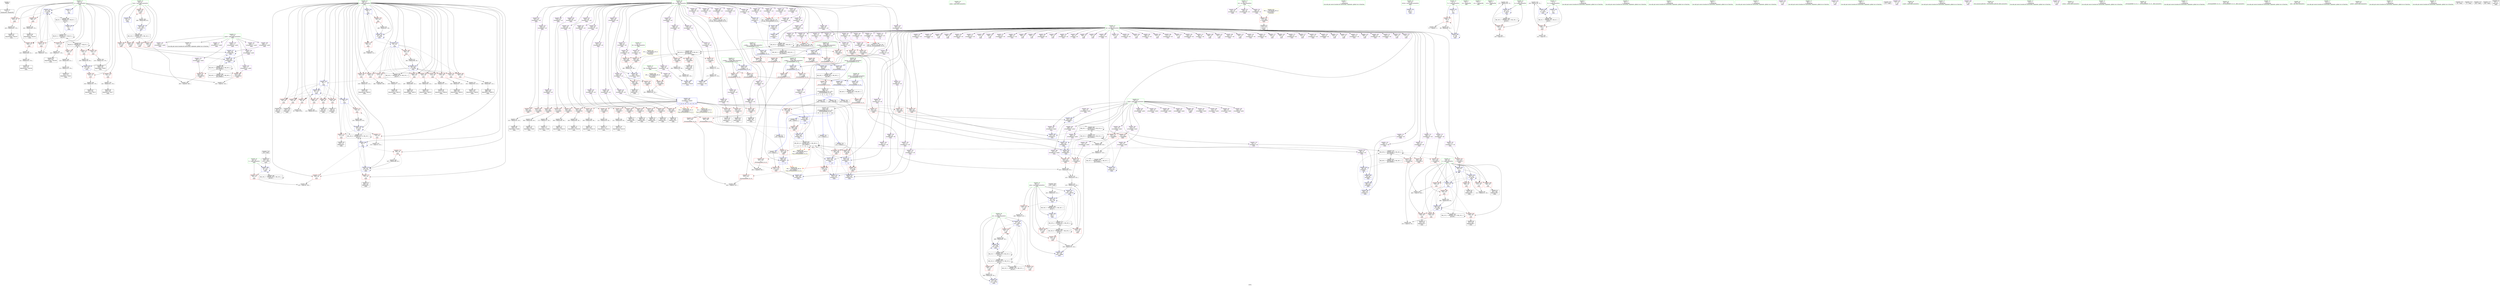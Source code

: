 digraph "SVFG" {
	label="SVFG";

	Node0x55c084e17f90 [shape=record,color=grey,label="{NodeID: 0\nNullPtr}"];
	Node0x55c084e17f90 -> Node0x55c084e3d760[style=solid];
	Node0x55c084e5e1f0 [shape=record,color=grey,label="{NodeID: 526\n441 = Binary(440, 176, )\n}"];
	Node0x55c084e5e1f0 -> Node0x55c084e3f500[style=solid];
	Node0x55c084e50250 [shape=record,color=red,label="{NodeID: 360\n541\<--540\n\<--arrayidx255\nmain\n}"];
	Node0x55c084e50250 -> Node0x55c084e61070[style=solid];
	Node0x55c084e4bee0 [shape=record,color=red,label="{NodeID: 277\n404\<--36\n\<--i\nmain\n}"];
	Node0x55c084e4bee0 -> Node0x55c084e61c70[style=solid];
	Node0x55c084e3fd20 [shape=record,color=purple,label="{NodeID: 194\n245\<--20\narrayidx80\<--point\nmain\n}"];
	Node0x55c084e3fd20 -> Node0x55c084e46b80[style=solid];
	Node0x55c084e3d030 [shape=record,color=purple,label="{NodeID: 111\n97\<--13\n\<--all\nmain\n}"];
	Node0x55c084e3b240 [shape=record,color=green,label="{NodeID: 28\n31\<--32\nmain\<--main_field_insensitive\n}"];
	Node0x55c084eae710 [shape=record,color=black,label="{NodeID: 720\n368 = PHI(588, )\n}"];
	Node0x55c084eae710 -> Node0x55c084e4f620[style=solid];
	Node0x55c084e60bf0 [shape=record,color=grey,label="{NodeID: 554\n79 = cmp(78, 80, )\n}"];
	Node0x55c084e45ce0 [shape=record,color=blue,label="{NodeID: 388\n116\<--115\narrayidx13\<--\nmain\n}"];
	Node0x55c084e45ce0 -> Node0x55c084e45db0[style=dashed];
	Node0x55c084e4d5a0 [shape=record,color=red,label="{NodeID: 305\n424\<--46\n\<--area\nmain\n}"];
	Node0x55c084e4d5a0 -> Node0x55c084e5d5f0[style=solid];
	Node0x55c084e413e0 [shape=record,color=purple,label="{NodeID: 222\n247\<--48\narrayidx81\<--cnt\nmain\n}"];
	Node0x55c084e413e0 -> Node0x55c084e4e5e0[style=solid];
	Node0x55c084e42e90 [shape=record,color=purple,label="{NodeID: 139\n324\<--13\narrayidx130\<--all\nmain\n}"];
	Node0x55c084e3db00 [shape=record,color=black,label="{NodeID: 56\n90\<--89\nidxprom3\<--\nmain\n}"];
	Node0x55c084e48d00 [shape=record,color=grey,label="{NodeID: 499\n516 = Binary(515, 115, )\n}"];
	Node0x55c084e48d00 -> Node0x55c084e3fab0[style=solid];
	Node0x55c084e473a0 [shape=record,color=blue,label="{NodeID: 416\n36\<--5\ni\<--\nmain\n}"];
	Node0x55c084e473a0 -> Node0x55c084e4bee0[style=dashed];
	Node0x55c084e473a0 -> Node0x55c084e4bfb0[style=dashed];
	Node0x55c084e473a0 -> Node0x55c084e477b0[style=dashed];
	Node0x55c084e473a0 -> Node0x55c084e556d0[style=dashed];
	Node0x55c084e4ec60 [shape=record,color=red,label="{NodeID: 333\n300\<--299\n\<--call114\nmain\n}"];
	Node0x55c084e4ec60 -> Node0x55c084e46df0[style=solid];
	Node0x55c084e4a8f0 [shape=record,color=purple,label="{NodeID: 250\n144\<--50\narraydecay\<--str\nmain\n}"];
	Node0x55c084e44550 [shape=record,color=purple,label="{NodeID: 167\n472\<--13\narrayidx217\<--all\nmain\n}"];
	Node0x55c084e44550 -> Node0x55c084e4fe40[style=solid];
	Node0x55c084e3f1c0 [shape=record,color=black,label="{NodeID: 84\n388\<--387\nidxprom171\<--\nmain\n}"];
	Node0x55c084e07fc0 [shape=record,color=green,label="{NodeID: 1\n5\<--1\n\<--dummyObj\nCan only get source location for instruction, argument, global var or function.}"];
	Node0x55c084e84b50 [shape=record,color=black,label="{NodeID: 610\nMR_46V_3 = PHI(MR_46V_4, MR_46V_2, )\npts\{617 \}\n}"];
	Node0x55c084e84b50 -> Node0x55c084e508d0[style=dashed];
	Node0x55c084e5e370 [shape=record,color=grey,label="{NodeID: 527\n252 = Binary(251, 56, )\n}"];
	Node0x55c084e5e370 -> Node0x55c084e3e590[style=solid];
	Node0x55c084e50320 [shape=record,color=red,label="{NodeID: 361\n611\<--591\n\<--retval\n_ZSt3minIiERKT_S2_S2_\n}"];
	Node0x55c084e50320 -> Node0x55c084e3c810[style=solid];
	Node0x55c084e4bfb0 [shape=record,color=red,label="{NodeID: 278\n447\<--36\n\<--i\nmain\n}"];
	Node0x55c084e4bfb0 -> Node0x55c084e5e970[style=solid];
	Node0x55c084e3fdf0 [shape=record,color=purple,label="{NodeID: 195\n413\<--20\narrayidx186\<--point\nmain\n}"];
	Node0x55c084e3d100 [shape=record,color=purple,label="{NodeID: 112\n98\<--13\narrayidx7\<--all\nmain\n}"];
	Node0x55c084e3b340 [shape=record,color=green,label="{NodeID: 29\n34\<--35\nretval\<--retval_field_insensitive\nmain\n}"];
	Node0x55c084e3b340 -> Node0x55c084e51150[style=solid];
	Node0x55c084eae850 [shape=record,color=black,label="{NodeID: 721\n258 = PHI(588, )\n}"];
	Node0x55c084eae850 -> Node0x55c084e4e780[style=solid];
	Node0x55c084e60d70 [shape=record,color=grey,label="{NodeID: 555\n72 = cmp(68, 5, )\n}"];
	Node0x55c084e45db0 [shape=record,color=blue,label="{NodeID: 389\n118\<--5\narrayidx14\<--\nmain\n}"];
	Node0x55c084e45db0 -> Node0x55c084e7ad40[style=dashed];
	Node0x55c084e4d670 [shape=record,color=red,label="{NodeID: 306\n451\<--46\n\<--area\nmain\n}"];
	Node0x55c084e414b0 [shape=record,color=purple,label="{NodeID: 223\n250\<--48\narrayidx83\<--cnt\nmain\n}"];
	Node0x55c084e414b0 -> Node0x55c084e4e6b0[style=solid];
	Node0x55c084e42f60 [shape=record,color=purple,label="{NodeID: 140\n325\<--13\narrayidx131\<--all\nmain\n}"];
	Node0x55c084e42f60 -> Node0x55c084e46ec0[style=solid];
	Node0x55c084e3dbd0 [shape=record,color=black,label="{NodeID: 57\n96\<--95\nidxprom6\<--\nmain\n}"];
	Node0x55c084e48e80 [shape=record,color=grey,label="{NodeID: 500\n110 = Binary(109, 56, )\n}"];
	Node0x55c084e48e80 -> Node0x55c084e45b40[style=solid];
	Node0x55c084e47470 [shape=record,color=blue,label="{NodeID: 417\n46\<--425\narea\<--add194\nmain\n}"];
	Node0x55c084e47470 -> Node0x55c084e4d5a0[style=dashed];
	Node0x55c084e47470 -> Node0x55c084e4d670[style=dashed];
	Node0x55c084e47470 -> Node0x55c084e47470[style=dashed];
	Node0x55c084e47470 -> Node0x55c084e47880[style=dashed];
	Node0x55c084e4ed30 [shape=record,color=red,label="{NodeID: 334\n302\<--301\n\<--arrayidx115\nmain\n}"];
	Node0x55c084e4ed30 -> Node0x55c084e49600[style=solid];
	Node0x55c084e4a9c0 [shape=record,color=purple,label="{NodeID: 251\n149\<--50\narraydecay29\<--str\nmain\n}"];
	Node0x55c084e44620 [shape=record,color=purple,label="{NodeID: 168\n480\<--13\n\<--all\nmain\n}"];
	Node0x55c084e3f290 [shape=record,color=black,label="{NodeID: 85\n412\<--411\nidxprom185\<--rem184\nmain\n}"];
	Node0x55c084e27550 [shape=record,color=green,label="{NodeID: 2\n25\<--1\n.str\<--dummyObj\nGlob }"];
	Node0x55c084e5e4f0 [shape=record,color=grey,label="{NodeID: 528\n293 = Binary(292, 56, )\n}"];
	Node0x55c084e5e4f0 -> Node0x55c084e3e8d0[style=solid];
	Node0x55c084e503f0 [shape=record,color=red,label="{NodeID: 362\n601\<--593\n\<--__a.addr\n_ZSt3minIiERKT_S2_S2_\n}"];
	Node0x55c084e503f0 -> Node0x55c084e50800[style=solid];
	Node0x55c084e4c080 [shape=record,color=red,label="{NodeID: 279\n463\<--36\n\<--i\nmain\n}"];
	Node0x55c084e4c080 -> Node0x55c084e614f0[style=solid];
	Node0x55c084e3fec0 [shape=record,color=purple,label="{NodeID: 196\n414\<--20\narrayidx187\<--point\nmain\n}"];
	Node0x55c084e3fec0 -> Node0x55c084e4fb00[style=solid];
	Node0x55c084e3d1d0 [shape=record,color=purple,label="{NodeID: 113\n99\<--13\narrayidx8\<--all\nmain\n}"];
	Node0x55c084e3d1d0 -> Node0x55c084e459a0[style=solid];
	Node0x55c084e3b410 [shape=record,color=green,label="{NodeID: 30\n36\<--37\ni\<--i_field_insensitive\nmain\n}"];
	Node0x55c084e3b410 -> Node0x55c084e4b520[style=solid];
	Node0x55c084e3b410 -> Node0x55c084e4b5f0[style=solid];
	Node0x55c084e3b410 -> Node0x55c084e4b6c0[style=solid];
	Node0x55c084e3b410 -> Node0x55c084e4b790[style=solid];
	Node0x55c084e3b410 -> Node0x55c084e4b860[style=solid];
	Node0x55c084e3b410 -> Node0x55c084e4b930[style=solid];
	Node0x55c084e3b410 -> Node0x55c084e4ba00[style=solid];
	Node0x55c084e3b410 -> Node0x55c084e4bad0[style=solid];
	Node0x55c084e3b410 -> Node0x55c084e4bba0[style=solid];
	Node0x55c084e3b410 -> Node0x55c084e4bc70[style=solid];
	Node0x55c084e3b410 -> Node0x55c084e4bd40[style=solid];
	Node0x55c084e3b410 -> Node0x55c084e4be10[style=solid];
	Node0x55c084e3b410 -> Node0x55c084e4bee0[style=solid];
	Node0x55c084e3b410 -> Node0x55c084e4bfb0[style=solid];
	Node0x55c084e3b410 -> Node0x55c084e4c080[style=solid];
	Node0x55c084e3b410 -> Node0x55c084e4c150[style=solid];
	Node0x55c084e3b410 -> Node0x55c084e4c220[style=solid];
	Node0x55c084e3b410 -> Node0x55c084e4c2f0[style=solid];
	Node0x55c084e3b410 -> Node0x55c084e4c3c0[style=solid];
	Node0x55c084e3b410 -> Node0x55c084e4c490[style=solid];
	Node0x55c084e3b410 -> Node0x55c084e4c560[style=solid];
	Node0x55c084e3b410 -> Node0x55c084e4c630[style=solid];
	Node0x55c084e3b410 -> Node0x55c084e4c700[style=solid];
	Node0x55c084e3b410 -> Node0x55c084e4c7d0[style=solid];
	Node0x55c084e3b410 -> Node0x55c084e513c0[style=solid];
	Node0x55c084e3b410 -> Node0x55c084e45b40[style=solid];
	Node0x55c084e3b410 -> Node0x55c084e45f50[style=solid];
	Node0x55c084e3b410 -> Node0x55c084e460f0[style=solid];
	Node0x55c084e3b410 -> Node0x55c084e46500[style=solid];
	Node0x55c084e3b410 -> Node0x55c084e472d0[style=solid];
	Node0x55c084e3b410 -> Node0x55c084e473a0[style=solid];
	Node0x55c084e3b410 -> Node0x55c084e477b0[style=solid];
	Node0x55c084e3b410 -> Node0x55c084e556d0[style=solid];
	Node0x55c084e3b410 -> Node0x55c084e55e20[style=solid];
	Node0x55c084e60ef0 [shape=record,color=grey,label="{NodeID: 556\n495 = cmp(493, 494, )\n}"];
	Node0x55c084e45e80 [shape=record,color=blue,label="{NodeID: 390\n23\<--5\ns\<--\nmain\n}"];
	Node0x55c084e45e80 -> Node0x55c084e78a40[style=dashed];
	Node0x55c084e4d740 [shape=record,color=red,label="{NodeID: 307\n457\<--46\n\<--area\nmain\n}"];
	Node0x55c084e4d740 -> Node0x55c084e49900[style=solid];
	Node0x55c084e41580 [shape=record,color=purple,label="{NodeID: 224\n257\<--48\narrayidx88\<--cnt\nmain\n|{<s0>7}}"];
	Node0x55c084e41580:s0 -> Node0x55c084ead830[style=solid,color=red];
	Node0x55c084e43030 [shape=record,color=purple,label="{NodeID: 141\n331\<--13\n\<--all\nmain\n}"];
	Node0x55c084e3dca0 [shape=record,color=black,label="{NodeID: 58\n103\<--102\nidxprom9\<--\nmain\n}"];
	Node0x55c084e49000 [shape=record,color=grey,label="{NodeID: 501\n512 = Binary(511, 56, )\n}"];
	Node0x55c084e49000 -> Node0x55c084e55a10[style=solid];
	Node0x55c084e47540 [shape=record,color=blue,label="{NodeID: 418\n23\<--428\ns\<--inc195\nmain\n}"];
	Node0x55c084e47540 -> Node0x55c084e4b110[style=dashed];
	Node0x55c084e47540 -> Node0x55c084e4b1e0[style=dashed];
	Node0x55c084e47540 -> Node0x55c084e4b2b0[style=dashed];
	Node0x55c084e47540 -> Node0x55c084e4b380[style=dashed];
	Node0x55c084e47540 -> Node0x55c084e4b450[style=dashed];
	Node0x55c084e47540 -> Node0x55c084e47540[style=dashed];
	Node0x55c084e47540 -> Node0x55c084e7da40[style=dashed];
	Node0x55c084e4ee00 [shape=record,color=red,label="{NodeID: 335\n310\<--309\n\<--arrayidx120\nmain\n}"];
	Node0x55c084e4ee00 -> Node0x55c084e5fb70[style=solid];
	Node0x55c084e4aa90 [shape=record,color=purple,label="{NodeID: 252\n169\<--50\narrayidx39\<--str\nmain\n}"];
	Node0x55c084e4aa90 -> Node0x55c084e4da80[style=solid];
	Node0x55c084e446f0 [shape=record,color=purple,label="{NodeID: 169\n481\<--13\narrayidx221\<--all\nmain\n}"];
	Node0x55c084e3f360 [shape=record,color=black,label="{NodeID: 86\n419\<--418\nidxprom190\<--rem189\nmain\n}"];
	Node0x55c084e30f40 [shape=record,color=green,label="{NodeID: 3\n27\<--1\n.str.1\<--dummyObj\nGlob }"];
	Node0x55c084e5e670 [shape=record,color=grey,label="{NodeID: 529\n242 = Binary(241, 176, )\n}"];
	Node0x55c084e5e670 -> Node0x55c084e3e4c0[style=solid];
	Node0x55c084e504c0 [shape=record,color=red,label="{NodeID: 363\n608\<--593\n\<--__a.addr\n_ZSt3minIiERKT_S2_S2_\n}"];
	Node0x55c084e504c0 -> Node0x55c084e56230[style=solid];
	Node0x55c084e4c150 [shape=record,color=red,label="{NodeID: 280\n467\<--36\n\<--i\nmain\n}"];
	Node0x55c084e4c150 -> Node0x55c084e5dbf0[style=solid];
	Node0x55c084e3ff90 [shape=record,color=purple,label="{NodeID: 197\n420\<--20\narrayidx191\<--point\nmain\n}"];
	Node0x55c084e3d2a0 [shape=record,color=purple,label="{NodeID: 114\n104\<--13\n\<--all\nmain\n}"];
	Node0x55c084e3b4e0 [shape=record,color=green,label="{NodeID: 31\n38\<--39\nj\<--j_field_insensitive\nmain\n}"];
	Node0x55c084e3b4e0 -> Node0x55c084e4c8a0[style=solid];
	Node0x55c084e3b4e0 -> Node0x55c084e4c970[style=solid];
	Node0x55c084e3b4e0 -> Node0x55c084e4ca40[style=solid];
	Node0x55c084e3b4e0 -> Node0x55c084e4cb10[style=solid];
	Node0x55c084e3b4e0 -> Node0x55c084e4cbe0[style=solid];
	Node0x55c084e3b4e0 -> Node0x55c084e4ccb0[style=solid];
	Node0x55c084e3b4e0 -> Node0x55c084e4cd80[style=solid];
	Node0x55c084e3b4e0 -> Node0x55c084e4ce50[style=solid];
	Node0x55c084e3b4e0 -> Node0x55c084e557a0[style=solid];
	Node0x55c084e3b4e0 -> Node0x55c084e55a10[style=solid];
	Node0x55c084e3b4e0 -> Node0x55c084e55ae0[style=solid];
	Node0x55c084e3b4e0 -> Node0x55c084e55d50[style=solid];
	Node0x55c084e61070 [shape=record,color=grey,label="{NodeID: 557\n543 = cmp(541, 542, )\n}"];
	Node0x55c084e45f50 [shape=record,color=blue,label="{NodeID: 391\n36\<--5\ni\<--\nmain\n}"];
	Node0x55c084e45f50 -> Node0x55c084e4ba00[style=dashed];
	Node0x55c084e45f50 -> Node0x55c084e4bad0[style=dashed];
	Node0x55c084e45f50 -> Node0x55c084e4bba0[style=dashed];
	Node0x55c084e45f50 -> Node0x55c084e460f0[style=dashed];
	Node0x55c084e45f50 -> Node0x55c084e78f40[style=dashed];
	Node0x55c084e4d810 [shape=record,color=red,label="{NodeID: 308\n497\<--52\n\<--ret\nmain\n}"];
	Node0x55c084e4d810 -> Node0x55c084e49480[style=solid];
	Node0x55c084e41650 [shape=record,color=purple,label="{NodeID: 225\n262\<--48\narrayidx90\<--cnt\nmain\n}"];
	Node0x55c084e41650 -> Node0x55c084e4e850[style=solid];
	Node0x55c084e43100 [shape=record,color=purple,label="{NodeID: 142\n332\<--13\narrayidx135\<--all\nmain\n}"];
	Node0x55c084e3dd70 [shape=record,color=black,label="{NodeID: 59\n128\<--127\nidxprom18\<--\nmain\n}"];
	Node0x55c084e49180 [shape=record,color=grey,label="{NodeID: 502\n503 = Binary(502, 115, )\n}"];
	Node0x55c084e49180 -> Node0x55c084e3f910[style=solid];
	Node0x55c084e47610 [shape=record,color=blue,label="{NodeID: 419\n436\<--431\narrayidx200\<--\nmain\n}"];
	Node0x55c084e47610 -> Node0x55c084e476e0[style=dashed];
	Node0x55c084e4eed0 [shape=record,color=red,label="{NodeID: 336\n318\<--317\n\<--call126\nmain\n}"];
	Node0x55c084e4eed0 -> Node0x55c084e46ec0[style=solid];
	Node0x55c084e4ab60 [shape=record,color=red,label="{NodeID: 253\n68\<--4\n\<--T\nmain\n}"];
	Node0x55c084e4ab60 -> Node0x55c084e60770[style=solid];
	Node0x55c084e4ab60 -> Node0x55c084e60d70[style=solid];
	Node0x55c084e447c0 [shape=record,color=purple,label="{NodeID: 170\n482\<--13\narrayidx222\<--all\nmain\n}"];
	Node0x55c084e447c0 -> Node0x55c084e4ff10[style=solid];
	Node0x55c084e3f430 [shape=record,color=black,label="{NodeID: 87\n434\<--433\nidxprom198\<--rem197\nmain\n}"];
	Node0x55c084e071d0 [shape=record,color=green,label="{NodeID: 4\n29\<--1\n.str.2\<--dummyObj\nGlob }"];
	Node0x55c084e5e7f0 [shape=record,color=grey,label="{NodeID: 530\n157 = Binary(156, 70, )\n}"];
	Node0x55c084e5e7f0 -> Node0x55c084e46430[style=solid];
	Node0x55c084e50590 [shape=record,color=red,label="{NodeID: 364\n599\<--595\n\<--__b.addr\n_ZSt3minIiERKT_S2_S2_\n}"];
	Node0x55c084e50590 -> Node0x55c084e50730[style=solid];
	Node0x55c084e4c220 [shape=record,color=red,label="{NodeID: 281\n477\<--36\n\<--i\nmain\n}"];
	Node0x55c084e4c220 -> Node0x55c084e5c9f0[style=solid];
	Node0x55c084e40060 [shape=record,color=purple,label="{NodeID: 198\n421\<--20\narrayidx192\<--point\nmain\n}"];
	Node0x55c084e40060 -> Node0x55c084e4fbd0[style=solid];
	Node0x55c084e3d370 [shape=record,color=purple,label="{NodeID: 115\n105\<--13\narrayidx10\<--all\nmain\n}"];
	Node0x55c084e3b5b0 [shape=record,color=green,label="{NodeID: 32\n40\<--41\nCase\<--Case_field_insensitive\nmain\n}"];
	Node0x55c084e3b5b0 -> Node0x55c084e4cf20[style=solid];
	Node0x55c084e3b5b0 -> Node0x55c084e4cff0[style=solid];
	Node0x55c084e3b5b0 -> Node0x55c084e4d0c0[style=solid];
	Node0x55c084e3b5b0 -> Node0x55c084e4d190[style=solid];
	Node0x55c084e3b5b0 -> Node0x55c084e4d260[style=solid];
	Node0x55c084e3b5b0 -> Node0x55c084e51220[style=solid];
	Node0x55c084e3b5b0 -> Node0x55c084e55ef0[style=solid];
	Node0x55c084e611f0 [shape=record,color=grey,label="{NodeID: 558\n484 = cmp(476, 483, )\n}"];
	Node0x55c084e46020 [shape=record,color=blue,label="{NodeID: 392\n130\<--115\narrayidx19\<--\nmain\n}"];
	Node0x55c084e46020 -> Node0x55c084e46020[style=dashed];
	Node0x55c084e46020 -> Node0x55c084e7a840[style=dashed];
	Node0x55c084e4d8e0 [shape=record,color=red,label="{NodeID: 309\n545\<--52\n\<--ret\nmain\n}"];
	Node0x55c084e4d8e0 -> Node0x55c084e5cb70[style=solid];
	Node0x55c084e41720 [shape=record,color=purple,label="{NodeID: 226\n270\<--48\narrayidx95\<--cnt\nmain\n}"];
	Node0x55c084e41720 -> Node0x55c084e4e920[style=solid];
	Node0x55c084e431d0 [shape=record,color=purple,label="{NodeID: 143\n333\<--13\narrayidx136\<--all\nmain\n|{<s0>11}}"];
	Node0x55c084e431d0:s0 -> Node0x55c084ead630[style=solid,color=red];
	Node0x55c084e3de40 [shape=record,color=black,label="{NodeID: 60\n153\<--150\nconv\<--call30\nmain\n}"];
	Node0x55c084e3de40 -> Node0x55c084e46360[style=solid];
	Node0x55c084e49300 [shape=record,color=grey,label="{NodeID: 503\n140 = Binary(139, 70, )\n}"];
	Node0x55c084e49300 -> Node0x55c084e46290[style=solid];
	Node0x55c084e476e0 [shape=record,color=blue,label="{NodeID: 420\n444\<--439\narrayidx205\<--\nmain\n}"];
	Node0x55c084e476e0 -> Node0x55c084e4fb00[style=dashed];
	Node0x55c084e476e0 -> Node0x55c084e4fbd0[style=dashed];
	Node0x55c084e476e0 -> Node0x55c084e47610[style=dashed];
	Node0x55c084e476e0 -> Node0x55c084e76d40[style=dashed];
	Node0x55c084e4efa0 [shape=record,color=red,label="{NodeID: 337\n320\<--319\n\<--arrayidx127\nmain\n}"];
	Node0x55c084e4efa0 -> Node0x55c084e5f570[style=solid];
	Node0x55c084e4ac30 [shape=record,color=red,label="{NodeID: 254\n139\<--7\n\<--N\nmain\n}"];
	Node0x55c084e4ac30 -> Node0x55c084e49300[style=solid];
	Node0x55c084e4ac30 -> Node0x55c084e61370[style=solid];
	Node0x55c084e44890 [shape=record,color=purple,label="{NodeID: 171\n518\<--13\n\<--all\nmain\n}"];
	Node0x55c084e3f500 [shape=record,color=black,label="{NodeID: 88\n442\<--441\nidxprom203\<--rem202\nmain\n}"];
	Node0x55c084e0bc70 [shape=record,color=green,label="{NodeID: 5\n56\<--1\n\<--dummyObj\nCan only get source location for instruction, argument, global var or function.}"];
	Node0x55c084e5e970 [shape=record,color=grey,label="{NodeID: 531\n448 = Binary(447, 56, )\n}"];
	Node0x55c084e5e970 -> Node0x55c084e477b0[style=solid];
	Node0x55c084e50660 [shape=record,color=red,label="{NodeID: 365\n605\<--595\n\<--__b.addr\n_ZSt3minIiERKT_S2_S2_\n}"];
	Node0x55c084e50660 -> Node0x55c084e56160[style=solid];
	Node0x55c084e4c2f0 [shape=record,color=red,label="{NodeID: 282\n486\<--36\n\<--i\nmain\n}"];
	Node0x55c084e4c2f0 -> Node0x55c084e5cff0[style=solid];
	Node0x55c084e40130 [shape=record,color=purple,label="{NodeID: 199\n435\<--20\narrayidx199\<--point\nmain\n}"];
	Node0x55c084e41be0 [shape=record,color=purple,label="{NodeID: 116\n106\<--13\narrayidx11\<--all\nmain\n}"];
	Node0x55c084e41be0 -> Node0x55c084e45a70[style=solid];
	Node0x55c084e3b680 [shape=record,color=green,label="{NodeID: 33\n42\<--43\nk\<--k_field_insensitive\nmain\n}"];
	Node0x55c084e3b680 -> Node0x55c084e4d330[style=solid];
	Node0x55c084e3b680 -> Node0x55c084e46430[style=solid];
	Node0x55c084e61370 [shape=record,color=grey,label="{NodeID: 559\n142 = cmp(139, 5, )\n}"];
	Node0x55c084e460f0 [shape=record,color=blue,label="{NodeID: 393\n36\<--134\ni\<--inc21\nmain\n}"];
	Node0x55c084e460f0 -> Node0x55c084e4ba00[style=dashed];
	Node0x55c084e460f0 -> Node0x55c084e4bad0[style=dashed];
	Node0x55c084e460f0 -> Node0x55c084e4bba0[style=dashed];
	Node0x55c084e460f0 -> Node0x55c084e460f0[style=dashed];
	Node0x55c084e460f0 -> Node0x55c084e78f40[style=dashed];
	Node0x55c084e4d9b0 [shape=record,color=red,label="{NodeID: 310\n571\<--52\n\<--ret\nmain\n}"];
	Node0x55c084e417f0 [shape=record,color=purple,label="{NodeID: 227\n277\<--48\narrayidx100\<--cnt\nmain\n|{<s0>8}}"];
	Node0x55c084e417f0:s0 -> Node0x55c084ead430[style=solid,color=red];
	Node0x55c084e432a0 [shape=record,color=purple,label="{NodeID: 144\n340\<--13\n\<--all\nmain\n}"];
	Node0x55c084e3df10 [shape=record,color=black,label="{NodeID: 61\n168\<--167\nidxprom38\<--\nmain\n}"];
	Node0x55c084e49480 [shape=record,color=grey,label="{NodeID: 504\n498 = Binary(497, 56, )\n}"];
	Node0x55c084e49480 -> Node0x55c084e55870[style=solid];
	Node0x55c084e477b0 [shape=record,color=blue,label="{NodeID: 421\n36\<--448\ni\<--inc207\nmain\n}"];
	Node0x55c084e477b0 -> Node0x55c084e4bee0[style=dashed];
	Node0x55c084e477b0 -> Node0x55c084e4bfb0[style=dashed];
	Node0x55c084e477b0 -> Node0x55c084e477b0[style=dashed];
	Node0x55c084e477b0 -> Node0x55c084e556d0[style=dashed];
	Node0x55c084e4f070 [shape=record,color=red,label="{NodeID: 338\n329\<--328\n\<--arrayidx133\nmain\n}"];
	Node0x55c084e4f070 -> Node0x55c084e3ec10[style=solid];
	Node0x55c084e4ad00 [shape=record,color=red,label="{NodeID: 255\n209\<--23\n\<--s\nmain\n}"];
	Node0x55c084e4ad00 -> Node0x55c084e5fcf0[style=solid];
	Node0x55c084e44960 [shape=record,color=purple,label="{NodeID: 172\n519\<--13\narrayidx242\<--all\nmain\n}"];
	Node0x55c084e3f5d0 [shape=record,color=black,label="{NodeID: 89\n469\<--468\nidxprom215\<--add214\nmain\n}"];
	Node0x55c084e0bd30 [shape=record,color=green,label="{NodeID: 6\n62\<--1\n\<--dummyObj\nCan only get source location for instruction, argument, global var or function.}"];
	Node0x55c084e86450 [shape=record,color=black,label="{NodeID: 615\nMR_38V_3 = PHI(MR_38V_4, MR_38V_2, )\npts\{592 \}\n}"];
	Node0x55c084e86450 -> Node0x55c084e50320[style=dashed];
	Node0x55c084e5eaf0 [shape=record,color=grey,label="{NodeID: 532\n526 = Binary(525, 115, )\n}"];
	Node0x55c084e5eaf0 -> Node0x55c084e3c400[style=solid];
	Node0x55c084e50730 [shape=record,color=red,label="{NodeID: 366\n600\<--599\n\<--\n_ZSt3minIiERKT_S2_S2_\n}"];
	Node0x55c084e50730 -> Node0x55c084e61970[style=solid];
	Node0x55c084e4c3c0 [shape=record,color=red,label="{NodeID: 283\n502\<--36\n\<--i\nmain\n}"];
	Node0x55c084e4c3c0 -> Node0x55c084e49180[style=solid];
	Node0x55c084e40200 [shape=record,color=purple,label="{NodeID: 200\n436\<--20\narrayidx200\<--point\nmain\n}"];
	Node0x55c084e40200 -> Node0x55c084e47610[style=solid];
	Node0x55c084e41cb0 [shape=record,color=purple,label="{NodeID: 117\n254\<--13\n\<--all\nmain\n}"];
	Node0x55c084e3b750 [shape=record,color=green,label="{NodeID: 34\n44\<--45\nl\<--l_field_insensitive\nmain\n}"];
	Node0x55c084e3b750 -> Node0x55c084e4d400[style=solid];
	Node0x55c084e3b750 -> Node0x55c084e46360[style=solid];
	Node0x55c084e614f0 [shape=record,color=grey,label="{NodeID: 560\n464 = cmp(463, 465, )\n}"];
	Node0x55c084e461c0 [shape=record,color=blue,label="{NodeID: 394\n46\<--5\narea\<--\nmain\n}"];
	Node0x55c084e461c0 -> Node0x55c084e79e40[style=dashed];
	Node0x55c084e4da80 [shape=record,color=red,label="{NodeID: 311\n170\<--169\n\<--arrayidx39\nmain\n}"];
	Node0x55c084e4da80 -> Node0x55c084e3dfe0[style=solid];
	Node0x55c084e418c0 [shape=record,color=purple,label="{NodeID: 228\n282\<--48\narrayidx102\<--cnt\nmain\n}"];
	Node0x55c084e418c0 -> Node0x55c084e4eac0[style=solid];
	Node0x55c084e43370 [shape=record,color=purple,label="{NodeID: 145\n341\<--13\narrayidx141\<--all\nmain\n}"];
	Node0x55c084e3dfe0 [shape=record,color=black,label="{NodeID: 62\n171\<--170\nconv40\<--\nmain\n}"];
	Node0x55c084e7d540 [shape=record,color=black,label="{NodeID: 588\nMR_4V_2 = PHI(MR_4V_4, MR_4V_1, )\npts\{8 \}\n}"];
	Node0x55c084e7d540 -> Node0x55c084e4ac30[style=dashed];
	Node0x55c084e7d540 -> Node0x55c084e46290[style=dashed];
	Node0x55c084e49600 [shape=record,color=grey,label="{NodeID: 505\n303 = Binary(302, 56, )\n}"];
	Node0x55c084e49600 -> Node0x55c084e3e9a0[style=solid];
	Node0x55c084e47880 [shape=record,color=blue,label="{NodeID: 422\n46\<--455\narea\<--div\nmain\n}"];
	Node0x55c084e47880 -> Node0x55c084e4d740[style=dashed];
	Node0x55c084e47880 -> Node0x55c084e7f840[style=dashed];
	Node0x55c084e4f140 [shape=record,color=red,label="{NodeID: 339\n336\<--335\n\<--call138\nmain\n}"];
	Node0x55c084e4f140 -> Node0x55c084e46f90[style=solid];
	Node0x55c084e4add0 [shape=record,color=red,label="{NodeID: 256\n218\<--23\n\<--s\nmain\n}"];
	Node0x55c084e4add0 -> Node0x55c084e5f3f0[style=solid];
	Node0x55c084e44a30 [shape=record,color=purple,label="{NodeID: 173\n520\<--13\narrayidx243\<--all\nmain\n}"];
	Node0x55c084e44a30 -> Node0x55c084e500b0[style=solid];
	Node0x55c084e3f6a0 [shape=record,color=black,label="{NodeID: 90\n479\<--478\nidxprom220\<--add219\nmain\n}"];
	Node0x55c084e0bdf0 [shape=record,color=green,label="{NodeID: 7\n63\<--1\n\<--dummyObj\nCan only get source location for instruction, argument, global var or function.}"];
	Node0x55c084e5ec70 [shape=record,color=grey,label="{NodeID: 533\n418 = Binary(417, 176, )\n}"];
	Node0x55c084e5ec70 -> Node0x55c084e3f360[style=solid];
	Node0x55c084e50800 [shape=record,color=red,label="{NodeID: 367\n602\<--601\n\<--\n_ZSt3minIiERKT_S2_S2_\n}"];
	Node0x55c084e50800 -> Node0x55c084e61970[style=solid];
	Node0x55c084e4c490 [shape=record,color=red,label="{NodeID: 284\n515\<--36\n\<--i\nmain\n}"];
	Node0x55c084e4c490 -> Node0x55c084e48d00[style=solid];
	Node0x55c084e402d0 [shape=record,color=purple,label="{NodeID: 201\n443\<--20\narrayidx204\<--point\nmain\n}"];
	Node0x55c084e41d80 [shape=record,color=purple,label="{NodeID: 118\n255\<--13\narrayidx86\<--all\nmain\n}"];
	Node0x55c084e3b820 [shape=record,color=green,label="{NodeID: 35\n46\<--47\narea\<--area_field_insensitive\nmain\n}"];
	Node0x55c084e3b820 -> Node0x55c084e4d4d0[style=solid];
	Node0x55c084e3b820 -> Node0x55c084e4d5a0[style=solid];
	Node0x55c084e3b820 -> Node0x55c084e4d670[style=solid];
	Node0x55c084e3b820 -> Node0x55c084e4d740[style=solid];
	Node0x55c084e3b820 -> Node0x55c084e461c0[style=solid];
	Node0x55c084e3b820 -> Node0x55c084e46910[style=solid];
	Node0x55c084e3b820 -> Node0x55c084e47470[style=solid];
	Node0x55c084e3b820 -> Node0x55c084e47880[style=solid];
	Node0x55c084e61670 [shape=record,color=grey,label="{NodeID: 561\n159 = cmp(156, 5, )\n}"];
	Node0x55c084e46290 [shape=record,color=blue,label="{NodeID: 395\n7\<--140\nN\<--dec24\nmain\n}"];
	Node0x55c084e46290 -> Node0x55c084e4ac30[style=dashed];
	Node0x55c084e46290 -> Node0x55c084e46290[style=dashed];
	Node0x55c084e46290 -> Node0x55c084e7d540[style=dashed];
	Node0x55c084e4db50 [shape=record,color=red,label="{NodeID: 312\n174\<--173\n\<--arrayidx41\nmain\n}"];
	Node0x55c084e4db50 -> Node0x55c084e5d470[style=solid];
	Node0x55c084e41990 [shape=record,color=purple,label="{NodeID: 229\n291\<--48\narrayidx108\<--cnt\nmain\n}"];
	Node0x55c084e41990 -> Node0x55c084e4eb90[style=solid];
	Node0x55c084e43440 [shape=record,color=purple,label="{NodeID: 146\n342\<--13\narrayidx142\<--all\nmain\n}"];
	Node0x55c084e43440 -> Node0x55c084e46f90[style=solid];
	Node0x55c084e3e0b0 [shape=record,color=black,label="{NodeID: 63\n191\<--190\nidxprom50\<--\nmain\n}"];
	Node0x55c084e7da40 [shape=record,color=black,label="{NodeID: 589\nMR_6V_2 = PHI(MR_6V_9, MR_6V_1, )\npts\{24 \}\n}"];
	Node0x55c084e7da40 -> Node0x55c084e45e80[style=dashed];
	Node0x55c084e49780 [shape=record,color=grey,label="{NodeID: 506\n538 = Binary(537, 115, )\n}"];
	Node0x55c084e49780 -> Node0x55c084e3c5a0[style=solid];
	Node0x55c084e55640 [shape=record,color=blue,label="{NodeID: 423\n52\<--458\nret\<--sub210\nmain\n}"];
	Node0x55c084e55640 -> Node0x55c084e4d810[style=dashed];
	Node0x55c084e55640 -> Node0x55c084e4d9b0[style=dashed];
	Node0x55c084e55640 -> Node0x55c084e55870[style=dashed];
	Node0x55c084e55640 -> Node0x55c084e7fd40[style=dashed];
	Node0x55c084e55640 -> Node0x55c084e84150[style=dashed];
	Node0x55c084e55640 -> Node0x55c084e8af50[style=dashed];
	Node0x55c084e4f210 [shape=record,color=red,label="{NodeID: 340\n338\<--337\n\<--arrayidx139\nmain\n}"];
	Node0x55c084e4f210 -> Node0x55c084e3ece0[style=solid];
	Node0x55c084e4aea0 [shape=record,color=red,label="{NodeID: 257\n228\<--23\n\<--s\nmain\n}"];
	Node0x55c084e4aea0 -> Node0x55c084e608f0[style=solid];
	Node0x55c084e44b00 [shape=record,color=purple,label="{NodeID: 174\n528\<--13\n\<--all\nmain\n}"];
	Node0x55c084e3f770 [shape=record,color=black,label="{NodeID: 91\n488\<--487\nidxprom226\<--add225\nmain\n}"];
	Node0x55c084e0beb0 [shape=record,color=green,label="{NodeID: 8\n64\<--1\n\<--dummyObj\nCan only get source location for instruction, argument, global var or function.}"];
	Node0x55c084e5edf0 [shape=record,color=grey,label="{NodeID: 534\n416 = Binary(408, 415, )\n}"];
	Node0x55c084e5edf0 -> Node0x55c084e5ef70[style=solid];
	Node0x55c084e508d0 [shape=record,color=red,label="{NodeID: 368\n636\<--616\n\<--retval\n_ZSt3maxIiERKT_S2_S2_\n}"];
	Node0x55c084e508d0 -> Node0x55c084e3c8e0[style=solid];
	Node0x55c084e4c560 [shape=record,color=red,label="{NodeID: 285\n525\<--36\n\<--i\nmain\n}"];
	Node0x55c084e4c560 -> Node0x55c084e5eaf0[style=solid];
	Node0x55c084e403a0 [shape=record,color=purple,label="{NodeID: 202\n444\<--20\narrayidx205\<--point\nmain\n}"];
	Node0x55c084e403a0 -> Node0x55c084e476e0[style=solid];
	Node0x55c084e41e50 [shape=record,color=purple,label="{NodeID: 119\n256\<--13\narrayidx87\<--all\nmain\n|{<s0>7}}"];
	Node0x55c084e41e50:s0 -> Node0x55c084ead630[style=solid,color=red];
	Node0x55c084e3b8f0 [shape=record,color=green,label="{NodeID: 36\n48\<--49\ncnt\<--cnt_field_insensitive\nmain\n}"];
	Node0x55c084e3b8f0 -> Node0x55c084e40880[style=solid];
	Node0x55c084e3b8f0 -> Node0x55c084e40950[style=solid];
	Node0x55c084e3b8f0 -> Node0x55c084e40a20[style=solid];
	Node0x55c084e3b8f0 -> Node0x55c084e40af0[style=solid];
	Node0x55c084e3b8f0 -> Node0x55c084e40bc0[style=solid];
	Node0x55c084e3b8f0 -> Node0x55c084e40c90[style=solid];
	Node0x55c084e3b8f0 -> Node0x55c084e40d60[style=solid];
	Node0x55c084e3b8f0 -> Node0x55c084e40e30[style=solid];
	Node0x55c084e3b8f0 -> Node0x55c084e40f00[style=solid];
	Node0x55c084e3b8f0 -> Node0x55c084e40fd0[style=solid];
	Node0x55c084e3b8f0 -> Node0x55c084e410a0[style=solid];
	Node0x55c084e3b8f0 -> Node0x55c084e41170[style=solid];
	Node0x55c084e3b8f0 -> Node0x55c084e41240[style=solid];
	Node0x55c084e3b8f0 -> Node0x55c084e41310[style=solid];
	Node0x55c084e3b8f0 -> Node0x55c084e413e0[style=solid];
	Node0x55c084e3b8f0 -> Node0x55c084e414b0[style=solid];
	Node0x55c084e3b8f0 -> Node0x55c084e41580[style=solid];
	Node0x55c084e3b8f0 -> Node0x55c084e41650[style=solid];
	Node0x55c084e3b8f0 -> Node0x55c084e41720[style=solid];
	Node0x55c084e3b8f0 -> Node0x55c084e417f0[style=solid];
	Node0x55c084e3b8f0 -> Node0x55c084e418c0[style=solid];
	Node0x55c084e3b8f0 -> Node0x55c084e41990[style=solid];
	Node0x55c084e3b8f0 -> Node0x55c084e41a60[style=solid];
	Node0x55c084e3b8f0 -> Node0x55c084e499c0[style=solid];
	Node0x55c084e3b8f0 -> Node0x55c084e49a50[style=solid];
	Node0x55c084e3b8f0 -> Node0x55c084e49b20[style=solid];
	Node0x55c084e3b8f0 -> Node0x55c084e49bf0[style=solid];
	Node0x55c084e3b8f0 -> Node0x55c084e49cc0[style=solid];
	Node0x55c084e3b8f0 -> Node0x55c084e49d90[style=solid];
	Node0x55c084e3b8f0 -> Node0x55c084e49e60[style=solid];
	Node0x55c084e3b8f0 -> Node0x55c084e49f30[style=solid];
	Node0x55c084e3b8f0 -> Node0x55c084e4a000[style=solid];
	Node0x55c084e3b8f0 -> Node0x55c084e4a0d0[style=solid];
	Node0x55c084e3b8f0 -> Node0x55c084e4a1a0[style=solid];
	Node0x55c084e3b8f0 -> Node0x55c084e4a270[style=solid];
	Node0x55c084e3b8f0 -> Node0x55c084e4a340[style=solid];
	Node0x55c084e3b8f0 -> Node0x55c084e4a410[style=solid];
	Node0x55c084e3b8f0 -> Node0x55c084e4a4e0[style=solid];
	Node0x55c084e3b8f0 -> Node0x55c084e4a5b0[style=solid];
	Node0x55c084e3b8f0 -> Node0x55c084e4a680[style=solid];
	Node0x55c084e3b8f0 -> Node0x55c084e4a750[style=solid];
	Node0x55c084e3b8f0 -> Node0x55c084e4a820[style=solid];
	Node0x55c084e617f0 [shape=record,color=grey,label="{NodeID: 562\n165 = cmp(163, 164, )\n}"];
	Node0x55c084e46360 [shape=record,color=blue,label="{NodeID: 396\n44\<--153\nl\<--conv\nmain\n}"];
	Node0x55c084e46360 -> Node0x55c084e4d400[style=dashed];
	Node0x55c084e46360 -> Node0x55c084e46360[style=dashed];
	Node0x55c084e46360 -> Node0x55c084e7f340[style=dashed];
	Node0x55c084e4dc20 [shape=record,color=red,label="{NodeID: 313\n183\<--182\n\<--arrayidx44\nmain\n}"];
	Node0x55c084e4dc20 -> Node0x55c084e5ce70[style=solid];
	Node0x55c084e41a60 [shape=record,color=purple,label="{NodeID: 230\n298\<--48\narrayidx113\<--cnt\nmain\n|{<s0>9}}"];
	Node0x55c084e41a60:s0 -> Node0x55c084ead830[style=solid,color=red];
	Node0x55c084e43510 [shape=record,color=purple,label="{NodeID: 147\n347\<--13\n\<--all\nmain\n}"];
	Node0x55c084e3e180 [shape=record,color=black,label="{NodeID: 64\n200\<--199\nidxprom55\<--\nmain\n}"];
	Node0x55c084e7df40 [shape=record,color=black,label="{NodeID: 590\nMR_10V_2 = PHI(MR_10V_18, MR_10V_1, )\npts\{37 \}\n}"];
	Node0x55c084e7df40 -> Node0x55c084e513c0[style=dashed];
	Node0x55c084e49900 [shape=record,color=grey,label="{NodeID: 507\n458 = Binary(5, 457, )\n}"];
	Node0x55c084e49900 -> Node0x55c084e55640[style=solid];
	Node0x55c084e556d0 [shape=record,color=blue,label="{NodeID: 424\n36\<--461\ni\<--\nmain\n}"];
	Node0x55c084e556d0 -> Node0x55c084e4c080[style=dashed];
	Node0x55c084e556d0 -> Node0x55c084e4c150[style=dashed];
	Node0x55c084e556d0 -> Node0x55c084e4c220[style=dashed];
	Node0x55c084e556d0 -> Node0x55c084e4c2f0[style=dashed];
	Node0x55c084e556d0 -> Node0x55c084e4c3c0[style=dashed];
	Node0x55c084e556d0 -> Node0x55c084e4c490[style=dashed];
	Node0x55c084e556d0 -> Node0x55c084e4c560[style=dashed];
	Node0x55c084e556d0 -> Node0x55c084e4c630[style=dashed];
	Node0x55c084e556d0 -> Node0x55c084e4c700[style=dashed];
	Node0x55c084e556d0 -> Node0x55c084e4c7d0[style=dashed];
	Node0x55c084e556d0 -> Node0x55c084e55e20[style=dashed];
	Node0x55c084e556d0 -> Node0x55c084e7df40[style=dashed];
	Node0x55c084e4f2e0 [shape=record,color=red,label="{NodeID: 341\n345\<--344\n\<--arrayidx143\nmain\n}"];
	Node0x55c084e4f2e0 -> Node0x55c084e3edb0[style=solid];
	Node0x55c084e4af70 [shape=record,color=red,label="{NodeID: 258\n233\<--23\n\<--s\nmain\n}"];
	Node0x55c084e4af70 -> Node0x55c084e5fff0[style=solid];
	Node0x55c084e44bd0 [shape=record,color=purple,label="{NodeID: 175\n529\<--13\narrayidx247\<--all\nmain\n}"];
	Node0x55c084e3f840 [shape=record,color=black,label="{NodeID: 92\n491\<--490\nidxprom228\<--\nmain\n}"];
	Node0x55c084e0bf70 [shape=record,color=green,label="{NodeID: 9\n70\<--1\n\<--dummyObj\nCan only get source location for instruction, argument, global var or function.}"];
	Node0x55c084e5ef70 [shape=record,color=grey,label="{NodeID: 535\n423 = Binary(416, 422, )\n}"];
	Node0x55c084e5ef70 -> Node0x55c084e5d5f0[style=solid];
	Node0x55c084e509a0 [shape=record,color=red,label="{NodeID: 369\n624\<--618\n\<--__a.addr\n_ZSt3maxIiERKT_S2_S2_\n}"];
	Node0x55c084e509a0 -> Node0x55c084e50ce0[style=solid];
	Node0x55c084e4c630 [shape=record,color=red,label="{NodeID: 286\n537\<--36\n\<--i\nmain\n}"];
	Node0x55c084e4c630 -> Node0x55c084e49780[style=solid];
	Node0x55c084e40470 [shape=record,color=purple,label="{NodeID: 203\n57\<--25\n\<--.str\nmain\n}"];
	Node0x55c084e41f20 [shape=record,color=purple,label="{NodeID: 120\n266\<--13\n\<--all\nmain\n}"];
	Node0x55c084e3b9c0 [shape=record,color=green,label="{NodeID: 37\n50\<--51\nstr\<--str_field_insensitive\nmain\n}"];
	Node0x55c084e3b9c0 -> Node0x55c084e4a8f0[style=solid];
	Node0x55c084e3b9c0 -> Node0x55c084e4a9c0[style=solid];
	Node0x55c084e3b9c0 -> Node0x55c084e4aa90[style=solid];
	Node0x55c084e61970 [shape=record,color=grey,label="{NodeID: 563\n603 = cmp(600, 602, )\n}"];
	Node0x55c084e46430 [shape=record,color=blue,label="{NodeID: 397\n42\<--157\nk\<--dec32\nmain\n}"];
	Node0x55c084e46430 -> Node0x55c084e4d330[style=dashed];
	Node0x55c084e46430 -> Node0x55c084e46430[style=dashed];
	Node0x55c084e46430 -> Node0x55c084e7ee40[style=dashed];
	Node0x55c084e4dcf0 [shape=record,color=red,label="{NodeID: 314\n190\<--189\n\<--arrayidx49\nmain\n}"];
	Node0x55c084e4dcf0 -> Node0x55c084e3e0b0[style=solid];
	Node0x55c084e499c0 [shape=record,color=purple,label="{NodeID: 231\n301\<--48\narrayidx115\<--cnt\nmain\n}"];
	Node0x55c084e499c0 -> Node0x55c084e4ed30[style=solid];
	Node0x55c084e435e0 [shape=record,color=purple,label="{NodeID: 148\n348\<--13\narrayidx145\<--all\nmain\n}"];
	Node0x55c084e3e250 [shape=record,color=black,label="{NodeID: 65\n213\<--212\nidxprom62\<--rem61\nmain\n}"];
	Node0x55c084e7e440 [shape=record,color=black,label="{NodeID: 591\nMR_12V_2 = PHI(MR_12V_3, MR_12V_1, )\npts\{39 \}\n}"];
	Node0x55c084e7e440 -> Node0x55c084e557a0[style=dashed];
	Node0x55c084e7e440 -> Node0x55c084e7e440[style=dashed];
	Node0x55c084e5c6f0 [shape=record,color=grey,label="{NodeID: 508\n569 = Binary(568, 56, )\n}"];
	Node0x55c084e5c6f0 -> Node0x55c084e55ef0[style=solid];
	Node0x55c084e557a0 [shape=record,color=blue,label="{NodeID: 425\n38\<--473\nj\<--\nmain\n}"];
	Node0x55c084e557a0 -> Node0x55c084e4c8a0[style=dashed];
	Node0x55c084e557a0 -> Node0x55c084e4c970[style=dashed];
	Node0x55c084e557a0 -> Node0x55c084e4ca40[style=dashed];
	Node0x55c084e557a0 -> Node0x55c084e4cb10[style=dashed];
	Node0x55c084e557a0 -> Node0x55c084e55a10[style=dashed];
	Node0x55c084e557a0 -> Node0x55c084e55ae0[style=dashed];
	Node0x55c084e4f3b0 [shape=record,color=red,label="{NodeID: 342\n352\<--351\n\<--call148\nmain\n}"];
	Node0x55c084e4f3b0 -> Node0x55c084e47060[style=solid];
	Node0x55c084e4b040 [shape=record,color=red,label="{NodeID: 259\n241\<--23\n\<--s\nmain\n}"];
	Node0x55c084e4b040 -> Node0x55c084e5e670[style=solid];
	Node0x55c084e44ca0 [shape=record,color=purple,label="{NodeID: 176\n530\<--13\narrayidx248\<--all\nmain\n}"];
	Node0x55c084e44ca0 -> Node0x55c084e50180[style=solid];
	Node0x55c084e3f910 [shape=record,color=black,label="{NodeID: 93\n504\<--503\nidxprom233\<--add232\nmain\n}"];
	Node0x55c084e0c030 [shape=record,color=green,label="{NodeID: 10\n80\<--1\n\<--dummyObj\nCan only get source location for instruction, argument, global var or function.}"];
	Node0x55c084e5f0f0 [shape=record,color=grey,label="{NodeID: 536\n217 = Binary(208, 216, )\n}"];
	Node0x55c084e5f0f0 -> Node0x55c084e602f0[style=solid];
	Node0x55c084e50a70 [shape=record,color=red,label="{NodeID: 370\n633\<--618\n\<--__a.addr\n_ZSt3maxIiERKT_S2_S2_\n}"];
	Node0x55c084e50a70 -> Node0x55c084e56570[style=solid];
	Node0x55c084e4c700 [shape=record,color=red,label="{NodeID: 287\n553\<--36\n\<--i\nmain\n}"];
	Node0x55c084e4c700 -> Node0x55c084e5e070[style=solid];
	Node0x55c084e40540 [shape=record,color=purple,label="{NodeID: 204\n74\<--25\n\<--.str\nmain\n}"];
	Node0x55c084e41ff0 [shape=record,color=purple,label="{NodeID: 121\n267\<--13\narrayidx93\<--all\nmain\n}"];
	Node0x55c084e3ba90 [shape=record,color=green,label="{NodeID: 38\n52\<--53\nret\<--ret_field_insensitive\nmain\n}"];
	Node0x55c084e3ba90 -> Node0x55c084e4d810[style=solid];
	Node0x55c084e3ba90 -> Node0x55c084e4d8e0[style=solid];
	Node0x55c084e3ba90 -> Node0x55c084e4d9b0[style=solid];
	Node0x55c084e3ba90 -> Node0x55c084e55640[style=solid];
	Node0x55c084e3ba90 -> Node0x55c084e55870[style=solid];
	Node0x55c084e3ba90 -> Node0x55c084e55bb0[style=solid];
	Node0x55c084e8ccf0 [shape=record,color=yellow,style=double,label="{NodeID: 647\n24V_1 = ENCHI(MR_24V_0)\npts\{100000 \}\nFun[main]}"];
	Node0x55c084e8ccf0 -> Node0x55c084e4ddc0[style=dashed];
	Node0x55c084e61af0 [shape=record,color=grey,label="{NodeID: 564\n532 = cmp(524, 531, )\n}"];
	Node0x55c084e46500 [shape=record,color=blue,label="{NodeID: 398\n36\<--5\ni\<--\nmain\n}"];
	Node0x55c084e46500 -> Node0x55c084e4bc70[style=dashed];
	Node0x55c084e46500 -> Node0x55c084e4bd40[style=dashed];
	Node0x55c084e46500 -> Node0x55c084e4be10[style=dashed];
	Node0x55c084e46500 -> Node0x55c084e46500[style=dashed];
	Node0x55c084e46500 -> Node0x55c084e472d0[style=dashed];
	Node0x55c084e46500 -> Node0x55c084e78f40[style=dashed];
	Node0x55c084e4ddc0 [shape=record,color=red,label="{NodeID: 315\n193\<--192\n\<--arrayidx51\nmain\n}"];
	Node0x55c084e4ddc0 -> Node0x55c084e5c870[style=solid];
	Node0x55c084e49a50 [shape=record,color=purple,label="{NodeID: 232\n309\<--48\narrayidx120\<--cnt\nmain\n}"];
	Node0x55c084e49a50 -> Node0x55c084e4ee00[style=solid];
	Node0x55c084e436b0 [shape=record,color=purple,label="{NodeID: 149\n349\<--13\narrayidx146\<--all\nmain\n|{<s0>12}}"];
	Node0x55c084e436b0:s0 -> Node0x55c084ead050[style=solid,color=red];
	Node0x55c084e3e320 [shape=record,color=black,label="{NodeID: 66\n220\<--219\nidxprom66\<--rem65\nmain\n}"];
	Node0x55c084e7e940 [shape=record,color=black,label="{NodeID: 592\nMR_14V_3 = PHI(MR_14V_4, MR_14V_2, )\npts\{41 \}\n}"];
	Node0x55c084e7e940 -> Node0x55c084e4cf20[style=dashed];
	Node0x55c084e7e940 -> Node0x55c084e4cff0[style=dashed];
	Node0x55c084e7e940 -> Node0x55c084e4d0c0[style=dashed];
	Node0x55c084e7e940 -> Node0x55c084e4d190[style=dashed];
	Node0x55c084e7e940 -> Node0x55c084e4d260[style=dashed];
	Node0x55c084e7e940 -> Node0x55c084e55ef0[style=dashed];
	Node0x55c084e5c870 [shape=record,color=grey,label="{NodeID: 509\n196 = Binary(195, 193, )\n}"];
	Node0x55c084e5c870 -> Node0x55c084e46770[style=solid];
	Node0x55c084e55870 [shape=record,color=blue,label="{NodeID: 426\n52\<--498\nret\<--inc231\nmain\n}"];
	Node0x55c084e55870 -> Node0x55c084e8af50[style=dashed];
	Node0x55c084e4f480 [shape=record,color=red,label="{NodeID: 343\n354\<--353\n\<--arrayidx149\nmain\n}"];
	Node0x55c084e4f480 -> Node0x55c084e3ee80[style=solid];
	Node0x55c084e4b110 [shape=record,color=red,label="{NodeID: 260\n409\<--23\n\<--s\nmain\n}"];
	Node0x55c084e4b110 -> Node0x55c084e5f870[style=solid];
	Node0x55c084e44d70 [shape=record,color=purple,label="{NodeID: 177\n489\<--17\narrayidx227\<--mark\nmain\n}"];
	Node0x55c084e3f9e0 [shape=record,color=black,label="{NodeID: 94\n507\<--506\nidxprom235\<--\nmain\n}"];
	Node0x55c084e0c0f0 [shape=record,color=green,label="{NodeID: 11\n88\<--1\n\<--dummyObj\nCan only get source location for instruction, argument, global var or function.}"];
	Node0x55c084eac1f0 [shape=record,color=black,label="{NodeID: 703\n573 = PHI()\n}"];
	Node0x55c084e5f270 [shape=record,color=grey,label="{NodeID: 537\n264 = Binary(263, 56, )\n}"];
	Node0x55c084e5f270 -> Node0x55c084e3e660[style=solid];
	Node0x55c084e50b40 [shape=record,color=red,label="{NodeID: 371\n626\<--620\n\<--__b.addr\n_ZSt3maxIiERKT_S2_S2_\n}"];
	Node0x55c084e50b40 -> Node0x55c084e50db0[style=solid];
	Node0x55c084e4c7d0 [shape=record,color=red,label="{NodeID: 288\n564\<--36\n\<--i\nmain\n}"];
	Node0x55c084e4c7d0 -> Node0x55c084e5da70[style=solid];
	Node0x55c084e40610 [shape=record,color=purple,label="{NodeID: 205\n147\<--25\n\<--.str\nmain\n}"];
	Node0x55c084e420c0 [shape=record,color=purple,label="{NodeID: 122\n268\<--13\narrayidx94\<--all\nmain\n}"];
	Node0x55c084e420c0 -> Node0x55c084e46c50[style=solid];
	Node0x55c084e3bb60 [shape=record,color=green,label="{NodeID: 39\n59\<--60\nscanf\<--scanf_field_insensitive\n}"];
	Node0x55c084e8cdd0 [shape=record,color=yellow,style=double,label="{NodeID: 648\n26V_1 = ENCHI(MR_26V_0)\npts\{120000 \}\nFun[main]}"];
	Node0x55c084e8cdd0 -> Node0x55c084e4e030[style=dashed];
	Node0x55c084e61c70 [shape=record,color=grey,label="{NodeID: 565\n405 = cmp(404, 211, )\n}"];
	Node0x55c084e465d0 [shape=record,color=blue,label="{NodeID: 399\n179\<--177\narrayidx42\<--rem\nmain\n}"];
	Node0x55c084e465d0 -> Node0x55c084e83750[style=dashed];
	Node0x55c084e4de90 [shape=record,color=red,label="{NodeID: 316\n195\<--194\n\<--arrayidx52\nmain\n}"];
	Node0x55c084e4de90 -> Node0x55c084e5c870[style=solid];
	Node0x55c084e49b20 [shape=record,color=purple,label="{NodeID: 233\n316\<--48\narrayidx125\<--cnt\nmain\n|{<s0>10}}"];
	Node0x55c084e49b20:s0 -> Node0x55c084ead430[style=solid,color=red];
	Node0x55c084e43780 [shape=record,color=purple,label="{NodeID: 150\n356\<--13\n\<--all\nmain\n}"];
	Node0x55c084e3e3f0 [shape=record,color=black,label="{NodeID: 67\n235\<--234\nidxprom73\<--rem72\nmain\n}"];
	Node0x55c084e7ee40 [shape=record,color=black,label="{NodeID: 593\nMR_16V_2 = PHI(MR_16V_3, MR_16V_1, )\npts\{43 \}\n}"];
	Node0x55c084e7ee40 -> Node0x55c084e4d330[style=dashed];
	Node0x55c084e7ee40 -> Node0x55c084e46430[style=dashed];
	Node0x55c084e7ee40 -> Node0x55c084e7ee40[style=dashed];
	Node0x55c084e5c9f0 [shape=record,color=grey,label="{NodeID: 510\n478 = Binary(477, 115, )\n}"];
	Node0x55c084e5c9f0 -> Node0x55c084e3f6a0[style=solid];
	Node0x55c084e55940 [shape=record,color=blue,label="{NodeID: 427\n508\<--501\narrayidx236\<--\nmain\n}"];
	Node0x55c084e55940 -> Node0x55c084e4ffe0[style=dashed];
	Node0x55c084e55940 -> Node0x55c084e50250[style=dashed];
	Node0x55c084e55940 -> Node0x55c084e55940[style=dashed];
	Node0x55c084e55940 -> Node0x55c084e55c80[style=dashed];
	Node0x55c084e55940 -> Node0x55c084e77b40[style=dashed];
	Node0x55c084e4f550 [shape=record,color=red,label="{NodeID: 344\n362\<--361\n\<--arrayidx154\nmain\n}"];
	Node0x55c084e4f550 -> Node0x55c084e3ef50[style=solid];
	Node0x55c084e4b1e0 [shape=record,color=red,label="{NodeID: 261\n417\<--23\n\<--s\nmain\n}"];
	Node0x55c084e4b1e0 -> Node0x55c084e5ec70[style=solid];
	Node0x55c084e44e40 [shape=record,color=purple,label="{NodeID: 178\n492\<--17\narrayidx229\<--mark\nmain\n}"];
	Node0x55c084e44e40 -> Node0x55c084e4ffe0[style=solid];
	Node0x55c084e3fab0 [shape=record,color=black,label="{NodeID: 95\n517\<--516\nidxprom241\<--add240\nmain\n}"];
	Node0x55c084e0c1b0 [shape=record,color=green,label="{NodeID: 12\n101\<--1\n\<--dummyObj\nCan only get source location for instruction, argument, global var or function.}"];
	Node0x55c084eaca10 [shape=record,color=black,label="{NodeID: 704\n299 = PHI(588, )\n}"];
	Node0x55c084eaca10 -> Node0x55c084e4ec60[style=solid];
	Node0x55c084e5f3f0 [shape=record,color=grey,label="{NodeID: 538\n219 = Binary(218, 176, )\n}"];
	Node0x55c084e5f3f0 -> Node0x55c084e3e320[style=solid];
	Node0x55c084e50c10 [shape=record,color=red,label="{NodeID: 372\n630\<--620\n\<--__b.addr\n_ZSt3maxIiERKT_S2_S2_\n}"];
	Node0x55c084e50c10 -> Node0x55c084e564a0[style=solid];
	Node0x55c084e4c8a0 [shape=record,color=red,label="{NodeID: 289\n476\<--38\n\<--j\nmain\n}"];
	Node0x55c084e4c8a0 -> Node0x55c084e611f0[style=solid];
	Node0x55c084e406e0 [shape=record,color=purple,label="{NodeID: 206\n145\<--27\n\<--.str.1\nmain\n}"];
	Node0x55c084e42190 [shape=record,color=purple,label="{NodeID: 123\n274\<--13\n\<--all\nmain\n}"];
	Node0x55c084e3bc60 [shape=record,color=green,label="{NodeID: 40\n65\<--66\nllvm.memset.p0i8.i64\<--llvm.memset.p0i8.i64_field_insensitive\n}"];
	Node0x55c084e61df0 [shape=record,color=grey,label="{NodeID: 566\n628 = cmp(625, 627, )\n}"];
	Node0x55c084e466a0 [shape=record,color=blue,label="{NodeID: 400\n186\<--185\narrayidx47\<--rem46\nmain\n}"];
	Node0x55c084e466a0 -> Node0x55c084e83750[style=dashed];
	Node0x55c084e4df60 [shape=record,color=red,label="{NodeID: 317\n199\<--198\n\<--arrayidx54\nmain\n}"];
	Node0x55c084e4df60 -> Node0x55c084e3e180[style=solid];
	Node0x55c084e49bf0 [shape=record,color=purple,label="{NodeID: 234\n319\<--48\narrayidx127\<--cnt\nmain\n}"];
	Node0x55c084e49bf0 -> Node0x55c084e4efa0[style=solid];
	Node0x55c084e43850 [shape=record,color=purple,label="{NodeID: 151\n357\<--13\narrayidx151\<--all\nmain\n}"];
	Node0x55c084e3e4c0 [shape=record,color=black,label="{NodeID: 68\n243\<--242\nidxprom78\<--rem77\nmain\n}"];
	Node0x55c084e7f340 [shape=record,color=black,label="{NodeID: 594\nMR_18V_2 = PHI(MR_18V_3, MR_18V_1, )\npts\{45 \}\n}"];
	Node0x55c084e7f340 -> Node0x55c084e46360[style=dashed];
	Node0x55c084e7f340 -> Node0x55c084e7f340[style=dashed];
	Node0x55c084e5cb70 [shape=record,color=grey,label="{NodeID: 511\n546 = Binary(545, 56, )\n}"];
	Node0x55c084e5cb70 -> Node0x55c084e55bb0[style=solid];
	Node0x55c084e55a10 [shape=record,color=blue,label="{NodeID: 428\n38\<--512\nj\<--inc238\nmain\n}"];
	Node0x55c084e55a10 -> Node0x55c084e4c8a0[style=dashed];
	Node0x55c084e55a10 -> Node0x55c084e4c970[style=dashed];
	Node0x55c084e55a10 -> Node0x55c084e4ca40[style=dashed];
	Node0x55c084e55a10 -> Node0x55c084e4cb10[style=dashed];
	Node0x55c084e55a10 -> Node0x55c084e55a10[style=dashed];
	Node0x55c084e55a10 -> Node0x55c084e55ae0[style=dashed];
	Node0x55c084e4f620 [shape=record,color=red,label="{NodeID: 345\n369\<--368\n\<--call159\nmain\n}"];
	Node0x55c084e4f620 -> Node0x55c084e47130[style=solid];
	Node0x55c084e4b2b0 [shape=record,color=red,label="{NodeID: 262\n427\<--23\n\<--s\nmain\n}"];
	Node0x55c084e4b2b0 -> Node0x55c084e5d170[style=solid];
	Node0x55c084e44f10 [shape=record,color=purple,label="{NodeID: 179\n505\<--17\narrayidx234\<--mark\nmain\n}"];
	Node0x55c084e3c400 [shape=record,color=black,label="{NodeID: 96\n527\<--526\nidxprom246\<--add245\nmain\n}"];
	Node0x55c084e0c270 [shape=record,color=green,label="{NodeID: 13\n115\<--1\n\<--dummyObj\nCan only get source location for instruction, argument, global var or function.}"];
	Node0x55c084eacc00 [shape=record,color=black,label="{NodeID: 705\n317 = PHI(613, )\n}"];
	Node0x55c084eacc00 -> Node0x55c084e4eed0[style=solid];
	Node0x55c084e5f570 [shape=record,color=grey,label="{NodeID: 539\n321 = Binary(320, 56, )\n}"];
	Node0x55c084e5f570 -> Node0x55c084e3eb40[style=solid];
	Node0x55c084e50ce0 [shape=record,color=red,label="{NodeID: 373\n625\<--624\n\<--\n_ZSt3maxIiERKT_S2_S2_\n}"];
	Node0x55c084e50ce0 -> Node0x55c084e61df0[style=solid];
	Node0x55c084e4c970 [shape=record,color=red,label="{NodeID: 290\n490\<--38\n\<--j\nmain\n}"];
	Node0x55c084e4c970 -> Node0x55c084e3f840[style=solid];
	Node0x55c084e407b0 [shape=record,color=purple,label="{NodeID: 207\n572\<--29\n\<--.str.2\nmain\n}"];
	Node0x55c084e42260 [shape=record,color=purple,label="{NodeID: 124\n275\<--13\narrayidx98\<--all\nmain\n}"];
	Node0x55c084e3bd60 [shape=record,color=green,label="{NodeID: 41\n151\<--152\nstrlen\<--strlen_field_insensitive\n}"];
	Node0x55c084e46770 [shape=record,color=blue,label="{NodeID: 401\n194\<--196\narrayidx52\<--add53\nmain\n}"];
	Node0x55c084e46770 -> Node0x55c084e4df60[style=dashed];
	Node0x55c084e46770 -> Node0x55c084e4e100[style=dashed];
	Node0x55c084e46770 -> Node0x55c084e46840[style=dashed];
	Node0x55c084e4e030 [shape=record,color=red,label="{NodeID: 318\n202\<--201\n\<--arrayidx56\nmain\n}"];
	Node0x55c084e4e030 -> Node0x55c084e5dd70[style=solid];
	Node0x55c084e49cc0 [shape=record,color=purple,label="{NodeID: 235\n328\<--48\narrayidx133\<--cnt\nmain\n}"];
	Node0x55c084e49cc0 -> Node0x55c084e4f070[style=solid];
	Node0x55c084e43920 [shape=record,color=purple,label="{NodeID: 152\n358\<--13\narrayidx152\<--all\nmain\n}"];
	Node0x55c084e43920 -> Node0x55c084e47060[style=solid];
	Node0x55c084e3e590 [shape=record,color=black,label="{NodeID: 69\n253\<--252\nidxprom85\<--sub84\nmain\n}"];
	Node0x55c084e7f840 [shape=record,color=black,label="{NodeID: 595\nMR_20V_2 = PHI(MR_20V_11, MR_20V_1, )\npts\{47 \}\n}"];
	Node0x55c084e7f840 -> Node0x55c084e461c0[style=dashed];
	Node0x55c084e5ccf0 [shape=record,color=grey,label="{NodeID: 512\n185 = Binary(184, 178, )\n}"];
	Node0x55c084e5ccf0 -> Node0x55c084e466a0[style=solid];
	Node0x55c084e55ae0 [shape=record,color=blue,label="{NodeID: 429\n38\<--521\nj\<--\nmain\n}"];
	Node0x55c084e55ae0 -> Node0x55c084e4cbe0[style=dashed];
	Node0x55c084e55ae0 -> Node0x55c084e4ccb0[style=dashed];
	Node0x55c084e55ae0 -> Node0x55c084e4cd80[style=dashed];
	Node0x55c084e55ae0 -> Node0x55c084e4ce50[style=dashed];
	Node0x55c084e55ae0 -> Node0x55c084e557a0[style=dashed];
	Node0x55c084e55ae0 -> Node0x55c084e55d50[style=dashed];
	Node0x55c084e55ae0 -> Node0x55c084e7e440[style=dashed];
	Node0x55c084e4f6f0 [shape=record,color=red,label="{NodeID: 346\n371\<--370\n\<--arrayidx160\nmain\n}"];
	Node0x55c084e4f6f0 -> Node0x55c084e3f020[style=solid];
	Node0x55c084e4b380 [shape=record,color=red,label="{NodeID: 263\n432\<--23\n\<--s\nmain\n}"];
	Node0x55c084e4b380 -> Node0x55c084e5d770[style=solid];
	Node0x55c084e44fe0 [shape=record,color=purple,label="{NodeID: 180\n508\<--17\narrayidx236\<--mark\nmain\n}"];
	Node0x55c084e44fe0 -> Node0x55c084e55940[style=solid];
	Node0x55c084e3c4d0 [shape=record,color=black,label="{NodeID: 97\n535\<--534\nidxprom251\<--\nmain\n}"];
	Node0x55c084e0c330 [shape=record,color=green,label="{NodeID: 14\n125\<--1\n\<--dummyObj\nCan only get source location for instruction, argument, global var or function.}"];
	Node0x55c084eacd00 [shape=record,color=black,label="{NodeID: 706\n335 = PHI(588, )\n}"];
	Node0x55c084eacd00 -> Node0x55c084e4f140[style=solid];
	Node0x55c084e5f6f0 [shape=record,color=grey,label="{NodeID: 540\n272 = Binary(271, 56, )\n}"];
	Node0x55c084e5f6f0 -> Node0x55c084e3e730[style=solid];
	Node0x55c084e50db0 [shape=record,color=red,label="{NodeID: 374\n627\<--626\n\<--\n_ZSt3maxIiERKT_S2_S2_\n}"];
	Node0x55c084e50db0 -> Node0x55c084e61df0[style=solid];
	Node0x55c084e4ca40 [shape=record,color=red,label="{NodeID: 291\n506\<--38\n\<--j\nmain\n}"];
	Node0x55c084e4ca40 -> Node0x55c084e3f9e0[style=solid];
	Node0x55c084e40880 [shape=record,color=purple,label="{NodeID: 208\n113\<--48\narrayidx12\<--cnt\nmain\n}"];
	Node0x55c084e40880 -> Node0x55c084e45c10[style=solid];
	Node0x55c084e42330 [shape=record,color=purple,label="{NodeID: 125\n276\<--13\narrayidx99\<--all\nmain\n|{<s0>8}}"];
	Node0x55c084e42330:s0 -> Node0x55c084ead050[style=solid,color=red];
	Node0x55c084e3be60 [shape=record,color=green,label="{NodeID: 42\n259\<--260\n_ZSt3minIiERKT_S2_S2_\<--_ZSt3minIiERKT_S2_S2__field_insensitive\n}"];
	Node0x55c084e46840 [shape=record,color=blue,label="{NodeID: 402\n203\<--205\narrayidx57\<--add58\nmain\n|{|<s29>7|<s30>8|<s31>9|<s32>10|<s33>11|<s34>12|<s35>13|<s36>14}}"];
	Node0x55c084e46840 -> Node0x55c084e4e1d0[style=dashed];
	Node0x55c084e46840 -> Node0x55c084e4e440[style=dashed];
	Node0x55c084e46840 -> Node0x55c084e4e510[style=dashed];
	Node0x55c084e46840 -> Node0x55c084e4e5e0[style=dashed];
	Node0x55c084e46840 -> Node0x55c084e4e6b0[style=dashed];
	Node0x55c084e46840 -> Node0x55c084e4e780[style=dashed];
	Node0x55c084e46840 -> Node0x55c084e4e850[style=dashed];
	Node0x55c084e46840 -> Node0x55c084e4e920[style=dashed];
	Node0x55c084e46840 -> Node0x55c084e4e9f0[style=dashed];
	Node0x55c084e46840 -> Node0x55c084e4eac0[style=dashed];
	Node0x55c084e46840 -> Node0x55c084e4eb90[style=dashed];
	Node0x55c084e46840 -> Node0x55c084e4ec60[style=dashed];
	Node0x55c084e46840 -> Node0x55c084e4ed30[style=dashed];
	Node0x55c084e46840 -> Node0x55c084e4ee00[style=dashed];
	Node0x55c084e46840 -> Node0x55c084e4eed0[style=dashed];
	Node0x55c084e46840 -> Node0x55c084e4efa0[style=dashed];
	Node0x55c084e46840 -> Node0x55c084e4f070[style=dashed];
	Node0x55c084e46840 -> Node0x55c084e4f140[style=dashed];
	Node0x55c084e46840 -> Node0x55c084e4f210[style=dashed];
	Node0x55c084e46840 -> Node0x55c084e4f2e0[style=dashed];
	Node0x55c084e46840 -> Node0x55c084e4f3b0[style=dashed];
	Node0x55c084e46840 -> Node0x55c084e4f480[style=dashed];
	Node0x55c084e46840 -> Node0x55c084e4f550[style=dashed];
	Node0x55c084e46840 -> Node0x55c084e4f620[style=dashed];
	Node0x55c084e46840 -> Node0x55c084e4f6f0[style=dashed];
	Node0x55c084e46840 -> Node0x55c084e4f7c0[style=dashed];
	Node0x55c084e46840 -> Node0x55c084e4f890[style=dashed];
	Node0x55c084e46840 -> Node0x55c084e4f960[style=dashed];
	Node0x55c084e46840 -> Node0x55c084e83750[style=dashed];
	Node0x55c084e46840:s29 -> Node0x55c084e8d420[style=dashed,color=red];
	Node0x55c084e46840:s30 -> Node0x55c084e8bf70[style=dashed,color=red];
	Node0x55c084e46840:s31 -> Node0x55c084e8d420[style=dashed,color=red];
	Node0x55c084e46840:s32 -> Node0x55c084e8bf70[style=dashed,color=red];
	Node0x55c084e46840:s33 -> Node0x55c084e8d420[style=dashed,color=red];
	Node0x55c084e46840:s34 -> Node0x55c084e8bf70[style=dashed,color=red];
	Node0x55c084e46840:s35 -> Node0x55c084e8d420[style=dashed,color=red];
	Node0x55c084e46840:s36 -> Node0x55c084e8bf70[style=dashed,color=red];
	Node0x55c084e4e100 [shape=record,color=red,label="{NodeID: 319\n204\<--203\n\<--arrayidx57\nmain\n}"];
	Node0x55c084e4e100 -> Node0x55c084e5dd70[style=solid];
	Node0x55c084e49d90 [shape=record,color=purple,label="{NodeID: 236\n334\<--48\narrayidx137\<--cnt\nmain\n|{<s0>11}}"];
	Node0x55c084e49d90:s0 -> Node0x55c084ead830[style=solid,color=red];
	Node0x55c084e439f0 [shape=record,color=purple,label="{NodeID: 153\n364\<--13\n\<--all\nmain\n}"];
	Node0x55c084e3e660 [shape=record,color=black,label="{NodeID: 70\n265\<--264\nidxprom92\<--sub91\nmain\n}"];
	Node0x55c084e7fd40 [shape=record,color=black,label="{NodeID: 596\nMR_22V_2 = PHI(MR_22V_4, MR_22V_1, )\npts\{53 \}\n}"];
	Node0x55c084e7fd40 -> Node0x55c084e55640[style=dashed];
	Node0x55c084e5ce70 [shape=record,color=grey,label="{NodeID: 513\n184 = Binary(183, 56, )\n}"];
	Node0x55c084e5ce70 -> Node0x55c084e5ccf0[style=solid];
	Node0x55c084e55bb0 [shape=record,color=blue,label="{NodeID: 430\n52\<--546\nret\<--inc258\nmain\n}"];
	Node0x55c084e55bb0 -> Node0x55c084e84150[style=dashed];
	Node0x55c084e4f7c0 [shape=record,color=red,label="{NodeID: 347\n378\<--377\n\<--arrayidx164\nmain\n}"];
	Node0x55c084e4f7c0 -> Node0x55c084e3f0f0[style=solid];
	Node0x55c084e4b450 [shape=record,color=red,label="{NodeID: 264\n440\<--23\n\<--s\nmain\n}"];
	Node0x55c084e4b450 -> Node0x55c084e5e1f0[style=solid];
	Node0x55c084e450b0 [shape=record,color=purple,label="{NodeID: 181\n536\<--17\narrayidx252\<--mark\nmain\n}"];
	Node0x55c084e3c5a0 [shape=record,color=black,label="{NodeID: 98\n539\<--538\nidxprom254\<--add253\nmain\n}"];
	Node0x55c084e0c430 [shape=record,color=green,label="{NodeID: 15\n176\<--1\n\<--dummyObj\nCan only get source location for instruction, argument, global var or function.}"];
	Node0x55c084eace40 [shape=record,color=black,label="{NodeID: 707\n384 = PHI(613, )\n}"];
	Node0x55c084eace40 -> Node0x55c084e4f890[style=solid];
	Node0x55c084e5f870 [shape=record,color=grey,label="{NodeID: 541\n410 = Binary(409, 211, )\n}"];
	Node0x55c084e5f870 -> Node0x55c084e5f9f0[style=solid];
	Node0x55c084e50e80 [shape=record,color=blue,label="{NodeID: 375\n4\<--5\nT\<--\nGlob }"];
	Node0x55c084e50e80 -> Node0x55c084e4ab60[style=dashed];
	Node0x55c084e50e80 -> Node0x55c084e512f0[style=dashed];
	Node0x55c084e4cb10 [shape=record,color=red,label="{NodeID: 292\n511\<--38\n\<--j\nmain\n}"];
	Node0x55c084e4cb10 -> Node0x55c084e49000[style=solid];
	Node0x55c084e40950 [shape=record,color=purple,label="{NodeID: 209\n116\<--48\narrayidx13\<--cnt\nmain\n}"];
	Node0x55c084e40950 -> Node0x55c084e45ce0[style=solid];
	Node0x55c084e42400 [shape=record,color=purple,label="{NodeID: 126\n286\<--13\n\<--all\nmain\n}"];
	Node0x55c084e3bf60 [shape=record,color=green,label="{NodeID: 43\n279\<--280\n_ZSt3maxIiERKT_S2_S2_\<--_ZSt3maxIiERKT_S2_S2__field_insensitive\n}"];
	Node0x55c084e46910 [shape=record,color=blue,label="{NodeID: 403\n46\<--226\narea\<--add69\nmain\n}"];
	Node0x55c084e46910 -> Node0x55c084e82850[style=dashed];
	Node0x55c084e4e1d0 [shape=record,color=red,label="{NodeID: 320\n208\<--207\n\<--arrayidx59\nmain\n}"];
	Node0x55c084e4e1d0 -> Node0x55c084e5f0f0[style=solid];
	Node0x55c084e49e60 [shape=record,color=purple,label="{NodeID: 237\n337\<--48\narrayidx139\<--cnt\nmain\n}"];
	Node0x55c084e49e60 -> Node0x55c084e4f210[style=solid];
	Node0x55c084e43ac0 [shape=record,color=purple,label="{NodeID: 154\n365\<--13\narrayidx156\<--all\nmain\n}"];
	Node0x55c084e3e730 [shape=record,color=black,label="{NodeID: 71\n273\<--272\nidxprom97\<--sub96\nmain\n}"];
	Node0x55c084e80240 [shape=record,color=black,label="{NodeID: 597\nMR_28V_2 = PHI(MR_28V_8, MR_28V_1, )\npts\{160000 \}\n}"];
	Node0x55c084e80240 -> Node0x55c084e51490[style=dashed];
	Node0x55c084e80240 -> Node0x55c084e7a340[style=dashed];
	Node0x55c084e5cff0 [shape=record,color=grey,label="{NodeID: 514\n487 = Binary(486, 115, )\n}"];
	Node0x55c084e5cff0 -> Node0x55c084e3f770[style=solid];
	Node0x55c084e55c80 [shape=record,color=blue,label="{NodeID: 431\n556\<--549\narrayidx264\<--\nmain\n}"];
	Node0x55c084e55c80 -> Node0x55c084e50250[style=dashed];
	Node0x55c084e55c80 -> Node0x55c084e55c80[style=dashed];
	Node0x55c084e55c80 -> Node0x55c084e77b40[style=dashed];
	Node0x55c084e4f890 [shape=record,color=red,label="{NodeID: 348\n385\<--384\n\<--call169\nmain\n}"];
	Node0x55c084e4f890 -> Node0x55c084e47200[style=solid];
	Node0x55c084e4b520 [shape=record,color=red,label="{NodeID: 265\n78\<--36\n\<--i\nmain\n}"];
	Node0x55c084e4b520 -> Node0x55c084e60bf0[style=solid];
	Node0x55c084e45180 [shape=record,color=purple,label="{NodeID: 182\n540\<--17\narrayidx255\<--mark\nmain\n}"];
	Node0x55c084e45180 -> Node0x55c084e50250[style=solid];
	Node0x55c084e3c670 [shape=record,color=black,label="{NodeID: 99\n551\<--550\nidxprom260\<--\nmain\n}"];
	Node0x55c084e0c530 [shape=record,color=green,label="{NodeID: 16\n178\<--1\n\<--dummyObj\nCan only get source location for instruction, argument, global var or function.}"];
	Node0x55c084eacf80 [shape=record,color=black,label="{NodeID: 708\n452 = PHI()\n}"];
	Node0x55c084eacf80 -> Node0x55c084e5d8f0[style=solid];
	Node0x55c084e5f9f0 [shape=record,color=grey,label="{NodeID: 542\n411 = Binary(410, 176, )\n}"];
	Node0x55c084e5f9f0 -> Node0x55c084e3f290[style=solid];
	Node0x55c084e50f50 [shape=record,color=blue,label="{NodeID: 376\n7\<--5\nN\<--\nGlob }"];
	Node0x55c084e50f50 -> Node0x55c084e7d540[style=dashed];
	Node0x55c084e4cbe0 [shape=record,color=red,label="{NodeID: 293\n524\<--38\n\<--j\nmain\n}"];
	Node0x55c084e4cbe0 -> Node0x55c084e61af0[style=solid];
	Node0x55c084e40a20 [shape=record,color=purple,label="{NodeID: 210\n118\<--48\narrayidx14\<--cnt\nmain\n}"];
	Node0x55c084e40a20 -> Node0x55c084e45db0[style=solid];
	Node0x55c084e424d0 [shape=record,color=purple,label="{NodeID: 127\n287\<--13\narrayidx105\<--all\nmain\n}"];
	Node0x55c084e3c060 [shape=record,color=green,label="{NodeID: 44\n453\<--454\nabs\<--abs_field_insensitive\n}"];
	Node0x55c084e8d230 [shape=record,color=yellow,style=double,label="{NodeID: 653\n36V_1 = ENCHI(MR_36V_0)\npts\{510000 \}\nFun[main]}"];
	Node0x55c084e8d230 -> Node0x55c084e4da80[style=dashed];
	Node0x55c084e77b40 [shape=record,color=black,label="{NodeID: 570\nMR_30V_3 = PHI(MR_30V_6, MR_30V_2, )\npts\{190000 \}\n}"];
	Node0x55c084e77b40 -> Node0x55c084e4ffe0[style=dashed];
	Node0x55c084e77b40 -> Node0x55c084e50250[style=dashed];
	Node0x55c084e77b40 -> Node0x55c084e55940[style=dashed];
	Node0x55c084e77b40 -> Node0x55c084e55c80[style=dashed];
	Node0x55c084e77b40 -> Node0x55c084e77b40[style=dashed];
	Node0x55c084e77b40 -> Node0x55c084e76840[style=dashed];
	Node0x55c084e469e0 [shape=record,color=blue,label="{NodeID: 404\n23\<--229\ns\<--inc70\nmain\n}"];
	Node0x55c084e469e0 -> Node0x55c084e4af70[style=dashed];
	Node0x55c084e469e0 -> Node0x55c084e4b040[style=dashed];
	Node0x55c084e469e0 -> Node0x55c084e76f20[style=dashed];
	Node0x55c084e4e2a0 [shape=record,color=red,label="{NodeID: 321\n216\<--215\n\<--arrayidx64\nmain\n}"];
	Node0x55c084e4e2a0 -> Node0x55c084e5f0f0[style=solid];
	Node0x55c084e49f30 [shape=record,color=purple,label="{NodeID: 238\n344\<--48\narrayidx143\<--cnt\nmain\n}"];
	Node0x55c084e49f30 -> Node0x55c084e4f2e0[style=solid];
	Node0x55c084e43b90 [shape=record,color=purple,label="{NodeID: 155\n366\<--13\narrayidx157\<--all\nmain\n|{<s0>13}}"];
	Node0x55c084e43b90:s0 -> Node0x55c084ead630[style=solid,color=red];
	Node0x55c084e3e800 [shape=record,color=black,label="{NodeID: 72\n285\<--284\nidxprom104\<--sub103\nmain\n}"];
	Node0x55c084e76840 [shape=record,color=black,label="{NodeID: 598\nMR_30V_2 = PHI(MR_30V_3, MR_30V_1, )\npts\{190000 \}\n}"];
	Node0x55c084e76840 -> Node0x55c084e77b40[style=dashed];
	Node0x55c084e5d170 [shape=record,color=grey,label="{NodeID: 515\n428 = Binary(427, 56, )\n}"];
	Node0x55c084e5d170 -> Node0x55c084e47540[style=solid];
	Node0x55c084e55d50 [shape=record,color=blue,label="{NodeID: 432\n38\<--560\nj\<--inc266\nmain\n}"];
	Node0x55c084e55d50 -> Node0x55c084e4cbe0[style=dashed];
	Node0x55c084e55d50 -> Node0x55c084e4ccb0[style=dashed];
	Node0x55c084e55d50 -> Node0x55c084e4cd80[style=dashed];
	Node0x55c084e55d50 -> Node0x55c084e4ce50[style=dashed];
	Node0x55c084e55d50 -> Node0x55c084e557a0[style=dashed];
	Node0x55c084e55d50 -> Node0x55c084e55d50[style=dashed];
	Node0x55c084e55d50 -> Node0x55c084e7e440[style=dashed];
	Node0x55c084e4f960 [shape=record,color=red,label="{NodeID: 349\n387\<--386\n\<--arrayidx170\nmain\n}"];
	Node0x55c084e4f960 -> Node0x55c084e3f1c0[style=solid];
	Node0x55c084e4b5f0 [shape=record,color=red,label="{NodeID: 266\n82\<--36\n\<--i\nmain\n}"];
	Node0x55c084e4b5f0 -> Node0x55c084e3da30[style=solid];
	Node0x55c084e45250 [shape=record,color=purple,label="{NodeID: 183\n552\<--17\narrayidx261\<--mark\nmain\n}"];
	Node0x55c084e3c740 [shape=record,color=black,label="{NodeID: 100\n555\<--554\nidxprom263\<--add262\nmain\n}"];
	Node0x55c084e0c630 [shape=record,color=green,label="{NodeID: 17\n211\<--1\n\<--dummyObj\nCan only get source location for instruction, argument, global var or function.}"];
	Node0x55c084ead050 [shape=record,color=black,label="{NodeID: 709\n614 = PHI(276, 315, 349, 382, )\n0th arg _ZSt3maxIiERKT_S2_S2_ }"];
	Node0x55c084ead050 -> Node0x55c084e56300[style=solid];
	Node0x55c084e5fb70 [shape=record,color=grey,label="{NodeID: 543\n311 = Binary(310, 56, )\n}"];
	Node0x55c084e5fb70 -> Node0x55c084e3ea70[style=solid];
	Node0x55c084e51050 [shape=record,color=blue,label="{NodeID: 377\n23\<--5\ns\<--\nGlob }"];
	Node0x55c084e51050 -> Node0x55c084e7da40[style=dashed];
	Node0x55c084e4ccb0 [shape=record,color=red,label="{NodeID: 294\n534\<--38\n\<--j\nmain\n}"];
	Node0x55c084e4ccb0 -> Node0x55c084e3c4d0[style=solid];
	Node0x55c084e40af0 [shape=record,color=purple,label="{NodeID: 211\n173\<--48\narrayidx41\<--cnt\nmain\n}"];
	Node0x55c084e40af0 -> Node0x55c084e4db50[style=solid];
	Node0x55c084e425a0 [shape=record,color=purple,label="{NodeID: 128\n288\<--13\narrayidx106\<--all\nmain\n}"];
	Node0x55c084e425a0 -> Node0x55c084e46d20[style=solid];
	Node0x55c084e3c160 [shape=record,color=green,label="{NodeID: 45\n574\<--575\nprintf\<--printf_field_insensitive\n}"];
	Node0x55c084e8d310 [shape=record,color=yellow,style=double,label="{NodeID: 654\n28V_1 = ENCHI(MR_28V_0)\npts\{160000 \}\nFun[_ZSt3minIiERKT_S2_S2_]}"];
	Node0x55c084e8d310 -> Node0x55c084e50800[style=dashed];
	Node0x55c084e46ab0 [shape=record,color=blue,label="{NodeID: 405\n237\<--232\narrayidx75\<--\nmain\n}"];
	Node0x55c084e46ab0 -> Node0x55c084e46b80[style=dashed];
	Node0x55c084e4e370 [shape=record,color=red,label="{NodeID: 322\n223\<--222\n\<--arrayidx68\nmain\n}"];
	Node0x55c084e4e370 -> Node0x55c084e602f0[style=solid];
	Node0x55c084e4a000 [shape=record,color=purple,label="{NodeID: 239\n350\<--48\narrayidx147\<--cnt\nmain\n|{<s0>12}}"];
	Node0x55c084e4a000:s0 -> Node0x55c084ead430[style=solid,color=red];
	Node0x55c084e43c60 [shape=record,color=purple,label="{NodeID: 156\n373\<--13\n\<--all\nmain\n}"];
	Node0x55c084e3e8d0 [shape=record,color=black,label="{NodeID: 73\n294\<--293\nidxprom110\<--sub109\nmain\n}"];
	Node0x55c084e76d40 [shape=record,color=black,label="{NodeID: 599\nMR_32V_2 = PHI(MR_32V_11, MR_32V_1, )\npts\{220000 \}\n}"];
	Node0x55c084e76d40 -> Node0x55c084e46020[style=dashed];
	Node0x55c084e76d40 -> Node0x55c084e7a840[style=dashed];
	Node0x55c084e5d2f0 [shape=record,color=grey,label="{NodeID: 516\n177 = Binary(175, 178, )\n}"];
	Node0x55c084e5d2f0 -> Node0x55c084e465d0[style=solid];
	Node0x55c084e55e20 [shape=record,color=blue,label="{NodeID: 433\n36\<--565\ni\<--inc269\nmain\n}"];
	Node0x55c084e55e20 -> Node0x55c084e4c080[style=dashed];
	Node0x55c084e55e20 -> Node0x55c084e4c150[style=dashed];
	Node0x55c084e55e20 -> Node0x55c084e4c220[style=dashed];
	Node0x55c084e55e20 -> Node0x55c084e4c2f0[style=dashed];
	Node0x55c084e55e20 -> Node0x55c084e4c3c0[style=dashed];
	Node0x55c084e55e20 -> Node0x55c084e4c490[style=dashed];
	Node0x55c084e55e20 -> Node0x55c084e4c560[style=dashed];
	Node0x55c084e55e20 -> Node0x55c084e4c630[style=dashed];
	Node0x55c084e55e20 -> Node0x55c084e4c700[style=dashed];
	Node0x55c084e55e20 -> Node0x55c084e4c7d0[style=dashed];
	Node0x55c084e55e20 -> Node0x55c084e55e20[style=dashed];
	Node0x55c084e55e20 -> Node0x55c084e7df40[style=dashed];
	Node0x55c084e4fa30 [shape=record,color=red,label="{NodeID: 350\n408\<--407\n\<--arrayidx182\nmain\n}"];
	Node0x55c084e4fa30 -> Node0x55c084e5edf0[style=solid];
	Node0x55c084e4b6c0 [shape=record,color=red,label="{NodeID: 267\n89\<--36\n\<--i\nmain\n}"];
	Node0x55c084e4b6c0 -> Node0x55c084e3db00[style=solid];
	Node0x55c084e45320 [shape=record,color=purple,label="{NodeID: 184\n556\<--17\narrayidx264\<--mark\nmain\n}"];
	Node0x55c084e45320 -> Node0x55c084e55c80[style=solid];
	Node0x55c084e3c810 [shape=record,color=black,label="{NodeID: 101\n588\<--611\n_ZSt3minIiERKT_S2_S2__ret\<--\n_ZSt3minIiERKT_S2_S2_\n|{<s0>7|<s1>9|<s2>11|<s3>13}}"];
	Node0x55c084e3c810:s0 -> Node0x55c084eae850[style=solid,color=blue];
	Node0x55c084e3c810:s1 -> Node0x55c084eaca10[style=solid,color=blue];
	Node0x55c084e3c810:s2 -> Node0x55c084eacd00[style=solid,color=blue];
	Node0x55c084e3c810:s3 -> Node0x55c084eae710[style=solid,color=blue];
	Node0x55c084e0c730 [shape=record,color=green,label="{NodeID: 18\n461\<--1\n\<--dummyObj\nCan only get source location for instruction, argument, global var or function.}"];
	Node0x55c084ead430 [shape=record,color=black,label="{NodeID: 710\n615 = PHI(277, 316, 350, 383, )\n1st arg _ZSt3maxIiERKT_S2_S2_ }"];
	Node0x55c084ead430 -> Node0x55c084e563d0[style=solid];
	Node0x55c084e5fcf0 [shape=record,color=grey,label="{NodeID: 544\n210 = Binary(209, 211, )\n}"];
	Node0x55c084e5fcf0 -> Node0x55c084e5fe70[style=solid];
	Node0x55c084e51150 [shape=record,color=blue,label="{NodeID: 378\n34\<--5\nretval\<--\nmain\n}"];
	Node0x55c084e4cd80 [shape=record,color=red,label="{NodeID: 295\n550\<--38\n\<--j\nmain\n}"];
	Node0x55c084e4cd80 -> Node0x55c084e3c670[style=solid];
	Node0x55c084e40bc0 [shape=record,color=purple,label="{NodeID: 212\n179\<--48\narrayidx42\<--cnt\nmain\n}"];
	Node0x55c084e40bc0 -> Node0x55c084e465d0[style=solid];
	Node0x55c084e42670 [shape=record,color=purple,label="{NodeID: 129\n295\<--13\n\<--all\nmain\n}"];
	Node0x55c084e3c260 [shape=record,color=green,label="{NodeID: 46\n591\<--592\nretval\<--retval_field_insensitive\n_ZSt3minIiERKT_S2_S2_\n}"];
	Node0x55c084e3c260 -> Node0x55c084e50320[style=solid];
	Node0x55c084e3c260 -> Node0x55c084e56160[style=solid];
	Node0x55c084e3c260 -> Node0x55c084e56230[style=solid];
	Node0x55c084e8d420 [shape=record,color=yellow,style=double,label="{NodeID: 655\n34V_1 = ENCHI(MR_34V_0)\npts\{490000 \}\nFun[_ZSt3minIiERKT_S2_S2_]}"];
	Node0x55c084e8d420 -> Node0x55c084e50730[style=dashed];
	Node0x55c084e46b80 [shape=record,color=blue,label="{NodeID: 406\n245\<--240\narrayidx80\<--\nmain\n}"];
	Node0x55c084e46b80 -> Node0x55c084e83250[style=dashed];
	Node0x55c084e4e440 [shape=record,color=red,label="{NodeID: 323\n232\<--231\n\<--arrayidx71\nmain\n}"];
	Node0x55c084e4e440 -> Node0x55c084e46ab0[style=solid];
	Node0x55c084e4a0d0 [shape=record,color=purple,label="{NodeID: 240\n353\<--48\narrayidx149\<--cnt\nmain\n}"];
	Node0x55c084e4a0d0 -> Node0x55c084e4f480[style=solid];
	Node0x55c084e43d30 [shape=record,color=purple,label="{NodeID: 157\n374\<--13\narrayidx162\<--all\nmain\n}"];
	Node0x55c084e3e9a0 [shape=record,color=black,label="{NodeID: 74\n304\<--303\nidxprom117\<--sub116\nmain\n}"];
	Node0x55c084e76e30 [shape=record,color=black,label="{NodeID: 600\nMR_34V_2 = PHI(MR_34V_6, MR_34V_1, )\npts\{490000 \}\n}"];
	Node0x55c084e76e30 -> Node0x55c084e45c10[style=dashed];
	Node0x55c084e5d470 [shape=record,color=grey,label="{NodeID: 517\n175 = Binary(174, 176, )\n}"];
	Node0x55c084e5d470 -> Node0x55c084e5d2f0[style=solid];
	Node0x55c084e55ef0 [shape=record,color=blue,label="{NodeID: 434\n40\<--569\nCase\<--inc271\nmain\n}"];
	Node0x55c084e55ef0 -> Node0x55c084e7e940[style=dashed];
	Node0x55c084e4fb00 [shape=record,color=red,label="{NodeID: 351\n415\<--414\n\<--arrayidx187\nmain\n}"];
	Node0x55c084e4fb00 -> Node0x55c084e5edf0[style=solid];
	Node0x55c084e4b790 [shape=record,color=red,label="{NodeID: 268\n95\<--36\n\<--i\nmain\n}"];
	Node0x55c084e4b790 -> Node0x55c084e3dbd0[style=solid];
	Node0x55c084e453f0 [shape=record,color=purple,label="{NodeID: 185\n129\<--20\n\<--point\nmain\n}"];
	Node0x55c084e3c8e0 [shape=record,color=black,label="{NodeID: 102\n613\<--636\n_ZSt3maxIiERKT_S2_S2__ret\<--\n_ZSt3maxIiERKT_S2_S2_\n|{<s0>8|<s1>10|<s2>12|<s3>14}}"];
	Node0x55c084e3c8e0:s0 -> Node0x55c084eae1a0[style=solid,color=blue];
	Node0x55c084e3c8e0:s1 -> Node0x55c084eacc00[style=solid,color=blue];
	Node0x55c084e3c8e0:s2 -> Node0x55c084eae570[style=solid,color=blue];
	Node0x55c084e3c8e0:s3 -> Node0x55c084eace40[style=solid,color=blue];
	Node0x55c084e3a9f0 [shape=record,color=green,label="{NodeID: 19\n465\<--1\n\<--dummyObj\nCan only get source location for instruction, argument, global var or function.}"];
	Node0x55c084ead630 [shape=record,color=black,label="{NodeID: 711\n589 = PHI(256, 297, 333, 366, )\n0th arg _ZSt3minIiERKT_S2_S2_ }"];
	Node0x55c084ead630 -> Node0x55c084e55fc0[style=solid];
	Node0x55c084e5fe70 [shape=record,color=grey,label="{NodeID: 545\n212 = Binary(210, 176, )\n}"];
	Node0x55c084e5fe70 -> Node0x55c084e3e250[style=solid];
	Node0x55c084e51220 [shape=record,color=blue,label="{NodeID: 379\n40\<--56\nCase\<--\nmain\n}"];
	Node0x55c084e51220 -> Node0x55c084e7e940[style=dashed];
	Node0x55c084e4ce50 [shape=record,color=red,label="{NodeID: 296\n559\<--38\n\<--j\nmain\n}"];
	Node0x55c084e4ce50 -> Node0x55c084e5def0[style=solid];
	Node0x55c084e40c90 [shape=record,color=purple,label="{NodeID: 213\n182\<--48\narrayidx44\<--cnt\nmain\n}"];
	Node0x55c084e40c90 -> Node0x55c084e4dc20[style=solid];
	Node0x55c084e42740 [shape=record,color=purple,label="{NodeID: 130\n296\<--13\narrayidx111\<--all\nmain\n}"];
	Node0x55c084e3c330 [shape=record,color=green,label="{NodeID: 47\n593\<--594\n__a.addr\<--__a.addr_field_insensitive\n_ZSt3minIiERKT_S2_S2_\n}"];
	Node0x55c084e3c330 -> Node0x55c084e503f0[style=solid];
	Node0x55c084e3c330 -> Node0x55c084e504c0[style=solid];
	Node0x55c084e3c330 -> Node0x55c084e55fc0[style=solid];
	Node0x55c084e78a40 [shape=record,color=black,label="{NodeID: 573\nMR_6V_4 = PHI(MR_6V_5, MR_6V_3, )\npts\{24 \}\n}"];
	Node0x55c084e78a40 -> Node0x55c084e4b110[style=dashed];
	Node0x55c084e78a40 -> Node0x55c084e4b1e0[style=dashed];
	Node0x55c084e78a40 -> Node0x55c084e4b2b0[style=dashed];
	Node0x55c084e78a40 -> Node0x55c084e47540[style=dashed];
	Node0x55c084e78a40 -> Node0x55c084e78a40[style=dashed];
	Node0x55c084e78a40 -> Node0x55c084e7da40[style=dashed];
	Node0x55c084e78a40 -> Node0x55c084e76f20[style=dashed];
	Node0x55c084e46c50 [shape=record,color=blue,label="{NodeID: 407\n268\<--261\narrayidx94\<--\nmain\n|{|<s2>8}}"];
	Node0x55c084e46c50 -> Node0x55c084e4e9f0[style=dashed];
	Node0x55c084e46c50 -> Node0x55c084e46d20[style=dashed];
	Node0x55c084e46c50:s2 -> Node0x55c084e8b450[style=dashed,color=red];
	Node0x55c084e4e510 [shape=record,color=red,label="{NodeID: 324\n240\<--239\n\<--arrayidx76\nmain\n}"];
	Node0x55c084e4e510 -> Node0x55c084e46b80[style=solid];
	Node0x55c084e4a1a0 [shape=record,color=purple,label="{NodeID: 241\n361\<--48\narrayidx154\<--cnt\nmain\n}"];
	Node0x55c084e4a1a0 -> Node0x55c084e4f550[style=solid];
	Node0x55c084e43e00 [shape=record,color=purple,label="{NodeID: 158\n375\<--13\narrayidx163\<--all\nmain\n}"];
	Node0x55c084e43e00 -> Node0x55c084e47130[style=solid];
	Node0x55c084e3ea70 [shape=record,color=black,label="{NodeID: 75\n312\<--311\nidxprom122\<--sub121\nmain\n}"];
	Node0x55c084e76f20 [shape=record,color=black,label="{NodeID: 601\nMR_6V_6 = PHI(MR_6V_7, MR_6V_5, )\npts\{24 \}\n}"];
	Node0x55c084e76f20 -> Node0x55c084e4ad00[style=dashed];
	Node0x55c084e76f20 -> Node0x55c084e4add0[style=dashed];
	Node0x55c084e76f20 -> Node0x55c084e4aea0[style=dashed];
	Node0x55c084e76f20 -> Node0x55c084e469e0[style=dashed];
	Node0x55c084e76f20 -> Node0x55c084e78a40[style=dashed];
	Node0x55c084e76f20 -> Node0x55c084e76f20[style=dashed];
	Node0x55c084e5d5f0 [shape=record,color=grey,label="{NodeID: 518\n425 = Binary(424, 423, )\n}"];
	Node0x55c084e5d5f0 -> Node0x55c084e47470[style=solid];
	Node0x55c084e55fc0 [shape=record,color=blue,label="{NodeID: 435\n593\<--589\n__a.addr\<--__a\n_ZSt3minIiERKT_S2_S2_\n}"];
	Node0x55c084e55fc0 -> Node0x55c084e503f0[style=dashed];
	Node0x55c084e55fc0 -> Node0x55c084e504c0[style=dashed];
	Node0x55c084e4fbd0 [shape=record,color=red,label="{NodeID: 352\n422\<--421\n\<--arrayidx192\nmain\n}"];
	Node0x55c084e4fbd0 -> Node0x55c084e5ef70[style=solid];
	Node0x55c084e4b860 [shape=record,color=red,label="{NodeID: 269\n102\<--36\n\<--i\nmain\n}"];
	Node0x55c084e4b860 -> Node0x55c084e3dca0[style=solid];
	Node0x55c084e454c0 [shape=record,color=purple,label="{NodeID: 186\n130\<--20\narrayidx19\<--point\nmain\n}"];
	Node0x55c084e454c0 -> Node0x55c084e46020[style=solid];
	Node0x55c084e3c9b0 [shape=record,color=purple,label="{NodeID: 103\n192\<--9\narrayidx51\<--dx\nmain\n}"];
	Node0x55c084e3c9b0 -> Node0x55c084e4ddc0[style=solid];
	Node0x55c084e3aa80 [shape=record,color=green,label="{NodeID: 20\n4\<--6\nT\<--T_field_insensitive\nGlob }"];
	Node0x55c084e3aa80 -> Node0x55c084e4ab60[style=solid];
	Node0x55c084e3aa80 -> Node0x55c084e50e80[style=solid];
	Node0x55c084e3aa80 -> Node0x55c084e512f0[style=solid];
	Node0x55c084ead830 [shape=record,color=black,label="{NodeID: 712\n590 = PHI(257, 298, 334, 367, )\n1st arg _ZSt3minIiERKT_S2_S2_ }"];
	Node0x55c084ead830 -> Node0x55c084e56090[style=solid];
	Node0x55c084e5fff0 [shape=record,color=grey,label="{NodeID: 546\n234 = Binary(233, 176, )\n}"];
	Node0x55c084e5fff0 -> Node0x55c084e3e3f0[style=solid];
	Node0x55c084e512f0 [shape=record,color=blue,label="{NodeID: 380\n4\<--69\nT\<--dec\nmain\n}"];
	Node0x55c084e512f0 -> Node0x55c084e4ab60[style=dashed];
	Node0x55c084e512f0 -> Node0x55c084e512f0[style=dashed];
	Node0x55c084e4cf20 [shape=record,color=red,label="{NodeID: 297\n494\<--40\n\<--Case\nmain\n}"];
	Node0x55c084e4cf20 -> Node0x55c084e60ef0[style=solid];
	Node0x55c084e40d60 [shape=record,color=purple,label="{NodeID: 214\n186\<--48\narrayidx47\<--cnt\nmain\n}"];
	Node0x55c084e40d60 -> Node0x55c084e466a0[style=solid];
	Node0x55c084e42810 [shape=record,color=purple,label="{NodeID: 131\n297\<--13\narrayidx112\<--all\nmain\n|{<s0>9}}"];
	Node0x55c084e42810:s0 -> Node0x55c084ead630[style=solid,color=red];
	Node0x55c084e3d420 [shape=record,color=green,label="{NodeID: 48\n595\<--596\n__b.addr\<--__b.addr_field_insensitive\n_ZSt3minIiERKT_S2_S2_\n}"];
	Node0x55c084e3d420 -> Node0x55c084e50590[style=solid];
	Node0x55c084e3d420 -> Node0x55c084e50660[style=solid];
	Node0x55c084e3d420 -> Node0x55c084e56090[style=solid];
	Node0x55c084e78f40 [shape=record,color=black,label="{NodeID: 574\nMR_10V_9 = PHI(MR_10V_10, MR_10V_7, )\npts\{37 \}\n}"];
	Node0x55c084e78f40 -> Node0x55c084e46500[style=dashed];
	Node0x55c084e78f40 -> Node0x55c084e473a0[style=dashed];
	Node0x55c084e78f40 -> Node0x55c084e78f40[style=dashed];
	Node0x55c084e46d20 [shape=record,color=blue,label="{NodeID: 408\n288\<--281\narrayidx106\<--\nmain\n}"];
	Node0x55c084e46d20 -> Node0x55c084e82d50[style=dashed];
	Node0x55c084e4e5e0 [shape=record,color=red,label="{NodeID: 325\n248\<--247\n\<--arrayidx81\nmain\n}"];
	Node0x55c084e4a270 [shape=record,color=purple,label="{NodeID: 242\n367\<--48\narrayidx158\<--cnt\nmain\n|{<s0>13}}"];
	Node0x55c084e4a270:s0 -> Node0x55c084ead830[style=solid,color=red];
	Node0x55c084e43ed0 [shape=record,color=purple,label="{NodeID: 159\n380\<--13\n\<--all\nmain\n}"];
	Node0x55c084e3eb40 [shape=record,color=black,label="{NodeID: 76\n322\<--321\nidxprom129\<--sub128\nmain\n}"];
	Node0x55c084e5d770 [shape=record,color=grey,label="{NodeID: 519\n433 = Binary(432, 176, )\n}"];
	Node0x55c084e5d770 -> Node0x55c084e3f430[style=solid];
	Node0x55c084e56090 [shape=record,color=blue,label="{NodeID: 436\n595\<--590\n__b.addr\<--__b\n_ZSt3minIiERKT_S2_S2_\n}"];
	Node0x55c084e56090 -> Node0x55c084e50590[style=dashed];
	Node0x55c084e56090 -> Node0x55c084e50660[style=dashed];
	Node0x55c084e4fca0 [shape=record,color=red,label="{NodeID: 353\n431\<--430\n\<--arrayidx196\nmain\n}"];
	Node0x55c084e4fca0 -> Node0x55c084e47610[style=solid];
	Node0x55c084e4b930 [shape=record,color=red,label="{NodeID: 270\n109\<--36\n\<--i\nmain\n}"];
	Node0x55c084e4b930 -> Node0x55c084e48e80[style=solid];
	Node0x55c084e45590 [shape=record,color=purple,label="{NodeID: 187\n214\<--20\narrayidx63\<--point\nmain\n}"];
	Node0x55c084e3ca80 [shape=record,color=purple,label="{NodeID: 104\n201\<--11\narrayidx56\<--dy\nmain\n}"];
	Node0x55c084e3ca80 -> Node0x55c084e4e030[style=solid];
	Node0x55c084e3ab40 [shape=record,color=green,label="{NodeID: 21\n7\<--8\nN\<--N_field_insensitive\nGlob }"];
	Node0x55c084e3ab40 -> Node0x55c084e4ac30[style=solid];
	Node0x55c084e3ab40 -> Node0x55c084e50f50[style=solid];
	Node0x55c084e3ab40 -> Node0x55c084e46290[style=solid];
	Node0x55c084eadea0 [shape=record,color=black,label="{NodeID: 713\n58 = PHI()\n}"];
	Node0x55c084e8af50 [shape=record,color=black,label="{NodeID: 630\nMR_22V_7 = PHI(MR_22V_6, MR_22V_5, )\npts\{53 \}\n}"];
	Node0x55c084e8af50 -> Node0x55c084e4d810[style=dashed];
	Node0x55c084e8af50 -> Node0x55c084e55870[style=dashed];
	Node0x55c084e8af50 -> Node0x55c084e84150[style=dashed];
	Node0x55c084e8af50 -> Node0x55c084e8af50[style=dashed];
	Node0x55c084e60170 [shape=record,color=grey,label="{NodeID: 547\n226 = Binary(225, 224, )\n}"];
	Node0x55c084e60170 -> Node0x55c084e46910[style=solid];
	Node0x55c084e513c0 [shape=record,color=blue,label="{NodeID: 381\n36\<--5\ni\<--\nmain\n}"];
	Node0x55c084e513c0 -> Node0x55c084e4b520[style=dashed];
	Node0x55c084e513c0 -> Node0x55c084e4b5f0[style=dashed];
	Node0x55c084e513c0 -> Node0x55c084e4b6c0[style=dashed];
	Node0x55c084e513c0 -> Node0x55c084e4b790[style=dashed];
	Node0x55c084e513c0 -> Node0x55c084e4b860[style=dashed];
	Node0x55c084e513c0 -> Node0x55c084e4b930[style=dashed];
	Node0x55c084e513c0 -> Node0x55c084e45b40[style=dashed];
	Node0x55c084e513c0 -> Node0x55c084e45f50[style=dashed];
	Node0x55c084e4cff0 [shape=record,color=red,label="{NodeID: 298\n501\<--40\n\<--Case\nmain\n}"];
	Node0x55c084e4cff0 -> Node0x55c084e55940[style=solid];
	Node0x55c084e40e30 [shape=record,color=purple,label="{NodeID: 215\n189\<--48\narrayidx49\<--cnt\nmain\n}"];
	Node0x55c084e40e30 -> Node0x55c084e4dcf0[style=solid];
	Node0x55c084e428e0 [shape=record,color=purple,label="{NodeID: 132\n305\<--13\n\<--all\nmain\n}"];
	Node0x55c084e3d4f0 [shape=record,color=green,label="{NodeID: 49\n616\<--617\nretval\<--retval_field_insensitive\n_ZSt3maxIiERKT_S2_S2_\n}"];
	Node0x55c084e3d4f0 -> Node0x55c084e508d0[style=solid];
	Node0x55c084e3d4f0 -> Node0x55c084e564a0[style=solid];
	Node0x55c084e3d4f0 -> Node0x55c084e56570[style=solid];
	Node0x55c084e46df0 [shape=record,color=blue,label="{NodeID: 409\n307\<--300\narrayidx119\<--\nmain\n|{|<s2>10}}"];
	Node0x55c084e46df0 -> Node0x55c084e4eed0[style=dashed];
	Node0x55c084e46df0 -> Node0x55c084e46ec0[style=dashed];
	Node0x55c084e46df0:s2 -> Node0x55c084e8b450[style=dashed,color=red];
	Node0x55c084e4e6b0 [shape=record,color=red,label="{NodeID: 326\n251\<--250\n\<--arrayidx83\nmain\n}"];
	Node0x55c084e4e6b0 -> Node0x55c084e5e370[style=solid];
	Node0x55c084e4a340 [shape=record,color=purple,label="{NodeID: 243\n370\<--48\narrayidx160\<--cnt\nmain\n}"];
	Node0x55c084e4a340 -> Node0x55c084e4f6f0[style=solid];
	Node0x55c084e43fa0 [shape=record,color=purple,label="{NodeID: 160\n381\<--13\narrayidx166\<--all\nmain\n}"];
	Node0x55c084e3ec10 [shape=record,color=black,label="{NodeID: 77\n330\<--329\nidxprom134\<--\nmain\n}"];
	Node0x55c084e82850 [shape=record,color=black,label="{NodeID: 603\nMR_20V_6 = PHI(MR_20V_7, MR_20V_5, )\npts\{47 \}\n}"];
	Node0x55c084e82850 -> Node0x55c084e4d4d0[style=dashed];
	Node0x55c084e82850 -> Node0x55c084e46910[style=dashed];
	Node0x55c084e82850 -> Node0x55c084e79e40[style=dashed];
	Node0x55c084e82850 -> Node0x55c084e82850[style=dashed];
	Node0x55c084e5d8f0 [shape=record,color=grey,label="{NodeID: 520\n455 = Binary(452, 211, )\n}"];
	Node0x55c084e5d8f0 -> Node0x55c084e47880[style=solid];
	Node0x55c084e56160 [shape=record,color=blue,label="{NodeID: 437\n591\<--605\nretval\<--\n_ZSt3minIiERKT_S2_S2_\n}"];
	Node0x55c084e56160 -> Node0x55c084e86450[style=dashed];
	Node0x55c084e4fd70 [shape=record,color=red,label="{NodeID: 354\n439\<--438\n\<--arrayidx201\nmain\n}"];
	Node0x55c084e4fd70 -> Node0x55c084e476e0[style=solid];
	Node0x55c084e4ba00 [shape=record,color=red,label="{NodeID: 271\n123\<--36\n\<--i\nmain\n}"];
	Node0x55c084e4ba00 -> Node0x55c084e60a70[style=solid];
	Node0x55c084e45660 [shape=record,color=purple,label="{NodeID: 188\n215\<--20\narrayidx64\<--point\nmain\n}"];
	Node0x55c084e45660 -> Node0x55c084e4e2a0[style=solid];
	Node0x55c084e3cb50 [shape=record,color=purple,label="{NodeID: 105\n84\<--13\n\<--all\nmain\n}"];
	Node0x55c084e3ac40 [shape=record,color=green,label="{NodeID: 22\n9\<--10\ndx\<--dx_field_insensitive\nGlob }"];
	Node0x55c084e3ac40 -> Node0x55c084e3c9b0[style=solid];
	Node0x55c084eadfa0 [shape=record,color=black,label="{NodeID: 714\n75 = PHI()\n}"];
	Node0x55c084e8b450 [shape=record,color=yellow,style=double,label="{NodeID: 631\n28V_1 = ENCHI(MR_28V_0)\npts\{160000 \}\nFun[_ZSt3maxIiERKT_S2_S2_]}"];
	Node0x55c084e8b450 -> Node0x55c084e50ce0[style=dashed];
	Node0x55c084e602f0 [shape=record,color=grey,label="{NodeID: 548\n224 = Binary(217, 223, )\n}"];
	Node0x55c084e602f0 -> Node0x55c084e60170[style=solid];
	Node0x55c084e51490 [shape=record,color=blue,label="{NodeID: 382\n86\<--88\narrayidx2\<--\nmain\n}"];
	Node0x55c084e51490 -> Node0x55c084e51560[style=dashed];
	Node0x55c084e4d0c0 [shape=record,color=red,label="{NodeID: 299\n542\<--40\n\<--Case\nmain\n}"];
	Node0x55c084e4d0c0 -> Node0x55c084e61070[style=solid];
	Node0x55c084e40f00 [shape=record,color=purple,label="{NodeID: 216\n194\<--48\narrayidx52\<--cnt\nmain\n}"];
	Node0x55c084e40f00 -> Node0x55c084e4de90[style=solid];
	Node0x55c084e40f00 -> Node0x55c084e46770[style=solid];
	Node0x55c084e429b0 [shape=record,color=purple,label="{NodeID: 133\n306\<--13\narrayidx118\<--all\nmain\n}"];
	Node0x55c084e3d5c0 [shape=record,color=green,label="{NodeID: 50\n618\<--619\n__a.addr\<--__a.addr_field_insensitive\n_ZSt3maxIiERKT_S2_S2_\n}"];
	Node0x55c084e3d5c0 -> Node0x55c084e509a0[style=solid];
	Node0x55c084e3d5c0 -> Node0x55c084e50a70[style=solid];
	Node0x55c084e3d5c0 -> Node0x55c084e56300[style=solid];
	Node0x55c084e46ec0 [shape=record,color=blue,label="{NodeID: 410\n325\<--318\narrayidx131\<--\nmain\n}"];
	Node0x55c084e46ec0 -> Node0x55c084e82d50[style=dashed];
	Node0x55c084e4e780 [shape=record,color=red,label="{NodeID: 327\n261\<--258\n\<--call89\nmain\n}"];
	Node0x55c084e4e780 -> Node0x55c084e46c50[style=solid];
	Node0x55c084e4a410 [shape=record,color=purple,label="{NodeID: 244\n377\<--48\narrayidx164\<--cnt\nmain\n}"];
	Node0x55c084e4a410 -> Node0x55c084e4f7c0[style=solid];
	Node0x55c084e44070 [shape=record,color=purple,label="{NodeID: 161\n382\<--13\narrayidx167\<--all\nmain\n|{<s0>14}}"];
	Node0x55c084e44070:s0 -> Node0x55c084ead050[style=solid,color=red];
	Node0x55c084e3ece0 [shape=record,color=black,label="{NodeID: 78\n339\<--338\nidxprom140\<--\nmain\n}"];
	Node0x55c084e82d50 [shape=record,color=black,label="{NodeID: 604\nMR_28V_10 = PHI(MR_28V_11, MR_28V_9, )\npts\{160000 \}\n|{|<s10>7|<s11>9|<s12>11|<s13>13}}"];
	Node0x55c084e82d50 -> Node0x55c084e4e780[style=dashed];
	Node0x55c084e82d50 -> Node0x55c084e4ec60[style=dashed];
	Node0x55c084e82d50 -> Node0x55c084e4f140[style=dashed];
	Node0x55c084e82d50 -> Node0x55c084e4f620[style=dashed];
	Node0x55c084e82d50 -> Node0x55c084e46c50[style=dashed];
	Node0x55c084e82d50 -> Node0x55c084e46df0[style=dashed];
	Node0x55c084e82d50 -> Node0x55c084e46f90[style=dashed];
	Node0x55c084e82d50 -> Node0x55c084e47130[style=dashed];
	Node0x55c084e82d50 -> Node0x55c084e7a340[style=dashed];
	Node0x55c084e82d50 -> Node0x55c084e82d50[style=dashed];
	Node0x55c084e82d50:s10 -> Node0x55c084e8d310[style=dashed,color=red];
	Node0x55c084e82d50:s11 -> Node0x55c084e8d310[style=dashed,color=red];
	Node0x55c084e82d50:s12 -> Node0x55c084e8d310[style=dashed,color=red];
	Node0x55c084e82d50:s13 -> Node0x55c084e8d310[style=dashed,color=red];
	Node0x55c084e5da70 [shape=record,color=grey,label="{NodeID: 521\n565 = Binary(564, 56, )\n}"];
	Node0x55c084e5da70 -> Node0x55c084e55e20[style=solid];
	Node0x55c084e56230 [shape=record,color=blue,label="{NodeID: 438\n591\<--608\nretval\<--\n_ZSt3minIiERKT_S2_S2_\n}"];
	Node0x55c084e56230 -> Node0x55c084e86450[style=dashed];
	Node0x55c084e4fe40 [shape=record,color=red,label="{NodeID: 355\n473\<--472\n\<--arrayidx217\nmain\n}"];
	Node0x55c084e4fe40 -> Node0x55c084e557a0[style=solid];
	Node0x55c084e4bad0 [shape=record,color=red,label="{NodeID: 272\n127\<--36\n\<--i\nmain\n}"];
	Node0x55c084e4bad0 -> Node0x55c084e3dd70[style=solid];
	Node0x55c084e45730 [shape=record,color=purple,label="{NodeID: 189\n221\<--20\narrayidx67\<--point\nmain\n}"];
	Node0x55c084e3cc20 [shape=record,color=purple,label="{NodeID: 106\n85\<--13\narrayidx\<--all\nmain\n}"];
	Node0x55c084e3ad40 [shape=record,color=green,label="{NodeID: 23\n11\<--12\ndy\<--dy_field_insensitive\nGlob }"];
	Node0x55c084e3ad40 -> Node0x55c084e3ca80[style=solid];
	Node0x55c084eae0a0 [shape=record,color=black,label="{NodeID: 715\n146 = PHI()\n}"];
	Node0x55c084e8bf70 [shape=record,color=yellow,style=double,label="{NodeID: 632\n34V_1 = ENCHI(MR_34V_0)\npts\{490000 \}\nFun[_ZSt3maxIiERKT_S2_S2_]}"];
	Node0x55c084e8bf70 -> Node0x55c084e50db0[style=dashed];
	Node0x55c084e60470 [shape=record,color=grey,label="{NodeID: 549\n397 = Binary(396, 56, )\n}"];
	Node0x55c084e60470 -> Node0x55c084e472d0[style=solid];
	Node0x55c084e51560 [shape=record,color=blue,label="{NodeID: 383\n93\<--88\narrayidx5\<--\nmain\n}"];
	Node0x55c084e51560 -> Node0x55c084e459a0[style=dashed];
	Node0x55c084e4d190 [shape=record,color=red,label="{NodeID: 300\n549\<--40\n\<--Case\nmain\n}"];
	Node0x55c084e4d190 -> Node0x55c084e55c80[style=solid];
	Node0x55c084e40fd0 [shape=record,color=purple,label="{NodeID: 217\n198\<--48\narrayidx54\<--cnt\nmain\n}"];
	Node0x55c084e40fd0 -> Node0x55c084e4df60[style=solid];
	Node0x55c084e42a80 [shape=record,color=purple,label="{NodeID: 134\n307\<--13\narrayidx119\<--all\nmain\n}"];
	Node0x55c084e42a80 -> Node0x55c084e46df0[style=solid];
	Node0x55c084e3d690 [shape=record,color=green,label="{NodeID: 51\n620\<--621\n__b.addr\<--__b.addr_field_insensitive\n_ZSt3maxIiERKT_S2_S2_\n}"];
	Node0x55c084e3d690 -> Node0x55c084e50b40[style=solid];
	Node0x55c084e3d690 -> Node0x55c084e50c10[style=solid];
	Node0x55c084e3d690 -> Node0x55c084e563d0[style=solid];
	Node0x55c084e79e40 [shape=record,color=black,label="{NodeID: 577\nMR_20V_4 = PHI(MR_20V_5, MR_20V_3, )\npts\{47 \}\n}"];
	Node0x55c084e79e40 -> Node0x55c084e4d5a0[style=dashed];
	Node0x55c084e79e40 -> Node0x55c084e4d670[style=dashed];
	Node0x55c084e79e40 -> Node0x55c084e47470[style=dashed];
	Node0x55c084e79e40 -> Node0x55c084e47880[style=dashed];
	Node0x55c084e79e40 -> Node0x55c084e79e40[style=dashed];
	Node0x55c084e79e40 -> Node0x55c084e82850[style=dashed];
	Node0x55c084e46f90 [shape=record,color=blue,label="{NodeID: 411\n342\<--336\narrayidx142\<--\nmain\n|{|<s2>12}}"];
	Node0x55c084e46f90 -> Node0x55c084e4f3b0[style=dashed];
	Node0x55c084e46f90 -> Node0x55c084e47060[style=dashed];
	Node0x55c084e46f90:s2 -> Node0x55c084e8b450[style=dashed,color=red];
	Node0x55c084e4e850 [shape=record,color=red,label="{NodeID: 328\n263\<--262\n\<--arrayidx90\nmain\n}"];
	Node0x55c084e4e850 -> Node0x55c084e5f270[style=solid];
	Node0x55c084e4a4e0 [shape=record,color=purple,label="{NodeID: 245\n383\<--48\narrayidx168\<--cnt\nmain\n|{<s0>14}}"];
	Node0x55c084e4a4e0:s0 -> Node0x55c084ead430[style=solid,color=red];
	Node0x55c084e44140 [shape=record,color=purple,label="{NodeID: 162\n389\<--13\n\<--all\nmain\n}"];
	Node0x55c084e3edb0 [shape=record,color=black,label="{NodeID: 79\n346\<--345\nidxprom144\<--\nmain\n}"];
	Node0x55c084e83250 [shape=record,color=black,label="{NodeID: 605\nMR_32V_7 = PHI(MR_32V_8, MR_32V_6, )\npts\{220000 \}\n}"];
	Node0x55c084e83250 -> Node0x55c084e4e2a0[style=dashed];
	Node0x55c084e83250 -> Node0x55c084e4e370[style=dashed];
	Node0x55c084e83250 -> Node0x55c084e46ab0[style=dashed];
	Node0x55c084e83250 -> Node0x55c084e7a840[style=dashed];
	Node0x55c084e83250 -> Node0x55c084e83250[style=dashed];
	Node0x55c084e5dbf0 [shape=record,color=grey,label="{NodeID: 522\n468 = Binary(467, 115, )\n}"];
	Node0x55c084e5dbf0 -> Node0x55c084e3f5d0[style=solid];
	Node0x55c084e56300 [shape=record,color=blue,label="{NodeID: 439\n618\<--614\n__a.addr\<--__a\n_ZSt3maxIiERKT_S2_S2_\n}"];
	Node0x55c084e56300 -> Node0x55c084e509a0[style=dashed];
	Node0x55c084e56300 -> Node0x55c084e50a70[style=dashed];
	Node0x55c084e4ff10 [shape=record,color=red,label="{NodeID: 356\n483\<--482\n\<--arrayidx222\nmain\n}"];
	Node0x55c084e4ff10 -> Node0x55c084e611f0[style=solid];
	Node0x55c084e4bba0 [shape=record,color=red,label="{NodeID: 273\n133\<--36\n\<--i\nmain\n}"];
	Node0x55c084e4bba0 -> Node0x55c084e48b80[style=solid];
	Node0x55c084e45800 [shape=record,color=purple,label="{NodeID: 190\n222\<--20\narrayidx68\<--point\nmain\n}"];
	Node0x55c084e45800 -> Node0x55c084e4e370[style=solid];
	Node0x55c084e3ccf0 [shape=record,color=purple,label="{NodeID: 107\n86\<--13\narrayidx2\<--all\nmain\n}"];
	Node0x55c084e3ccf0 -> Node0x55c084e51490[style=solid];
	Node0x55c084e3ae40 [shape=record,color=green,label="{NodeID: 24\n13\<--16\nall\<--all_field_insensitive\nGlob }"];
	Node0x55c084e3ae40 -> Node0x55c084e3cb50[style=solid];
	Node0x55c084e3ae40 -> Node0x55c084e3cc20[style=solid];
	Node0x55c084e3ae40 -> Node0x55c084e3ccf0[style=solid];
	Node0x55c084e3ae40 -> Node0x55c084e3cdc0[style=solid];
	Node0x55c084e3ae40 -> Node0x55c084e3ce90[style=solid];
	Node0x55c084e3ae40 -> Node0x55c084e3cf60[style=solid];
	Node0x55c084e3ae40 -> Node0x55c084e3d030[style=solid];
	Node0x55c084e3ae40 -> Node0x55c084e3d100[style=solid];
	Node0x55c084e3ae40 -> Node0x55c084e3d1d0[style=solid];
	Node0x55c084e3ae40 -> Node0x55c084e3d2a0[style=solid];
	Node0x55c084e3ae40 -> Node0x55c084e3d370[style=solid];
	Node0x55c084e3ae40 -> Node0x55c084e41be0[style=solid];
	Node0x55c084e3ae40 -> Node0x55c084e41cb0[style=solid];
	Node0x55c084e3ae40 -> Node0x55c084e41d80[style=solid];
	Node0x55c084e3ae40 -> Node0x55c084e41e50[style=solid];
	Node0x55c084e3ae40 -> Node0x55c084e41f20[style=solid];
	Node0x55c084e3ae40 -> Node0x55c084e41ff0[style=solid];
	Node0x55c084e3ae40 -> Node0x55c084e420c0[style=solid];
	Node0x55c084e3ae40 -> Node0x55c084e42190[style=solid];
	Node0x55c084e3ae40 -> Node0x55c084e42260[style=solid];
	Node0x55c084e3ae40 -> Node0x55c084e42330[style=solid];
	Node0x55c084e3ae40 -> Node0x55c084e42400[style=solid];
	Node0x55c084e3ae40 -> Node0x55c084e424d0[style=solid];
	Node0x55c084e3ae40 -> Node0x55c084e425a0[style=solid];
	Node0x55c084e3ae40 -> Node0x55c084e42670[style=solid];
	Node0x55c084e3ae40 -> Node0x55c084e42740[style=solid];
	Node0x55c084e3ae40 -> Node0x55c084e42810[style=solid];
	Node0x55c084e3ae40 -> Node0x55c084e428e0[style=solid];
	Node0x55c084e3ae40 -> Node0x55c084e429b0[style=solid];
	Node0x55c084e3ae40 -> Node0x55c084e42a80[style=solid];
	Node0x55c084e3ae40 -> Node0x55c084e42b50[style=solid];
	Node0x55c084e3ae40 -> Node0x55c084e42c20[style=solid];
	Node0x55c084e3ae40 -> Node0x55c084e42cf0[style=solid];
	Node0x55c084e3ae40 -> Node0x55c084e42dc0[style=solid];
	Node0x55c084e3ae40 -> Node0x55c084e42e90[style=solid];
	Node0x55c084e3ae40 -> Node0x55c084e42f60[style=solid];
	Node0x55c084e3ae40 -> Node0x55c084e43030[style=solid];
	Node0x55c084e3ae40 -> Node0x55c084e43100[style=solid];
	Node0x55c084e3ae40 -> Node0x55c084e431d0[style=solid];
	Node0x55c084e3ae40 -> Node0x55c084e432a0[style=solid];
	Node0x55c084e3ae40 -> Node0x55c084e43370[style=solid];
	Node0x55c084e3ae40 -> Node0x55c084e43440[style=solid];
	Node0x55c084e3ae40 -> Node0x55c084e43510[style=solid];
	Node0x55c084e3ae40 -> Node0x55c084e435e0[style=solid];
	Node0x55c084e3ae40 -> Node0x55c084e436b0[style=solid];
	Node0x55c084e3ae40 -> Node0x55c084e43780[style=solid];
	Node0x55c084e3ae40 -> Node0x55c084e43850[style=solid];
	Node0x55c084e3ae40 -> Node0x55c084e43920[style=solid];
	Node0x55c084e3ae40 -> Node0x55c084e439f0[style=solid];
	Node0x55c084e3ae40 -> Node0x55c084e43ac0[style=solid];
	Node0x55c084e3ae40 -> Node0x55c084e43b90[style=solid];
	Node0x55c084e3ae40 -> Node0x55c084e43c60[style=solid];
	Node0x55c084e3ae40 -> Node0x55c084e43d30[style=solid];
	Node0x55c084e3ae40 -> Node0x55c084e43e00[style=solid];
	Node0x55c084e3ae40 -> Node0x55c084e43ed0[style=solid];
	Node0x55c084e3ae40 -> Node0x55c084e43fa0[style=solid];
	Node0x55c084e3ae40 -> Node0x55c084e44070[style=solid];
	Node0x55c084e3ae40 -> Node0x55c084e44140[style=solid];
	Node0x55c084e3ae40 -> Node0x55c084e44210[style=solid];
	Node0x55c084e3ae40 -> Node0x55c084e442e0[style=solid];
	Node0x55c084e3ae40 -> Node0x55c084e443b0[style=solid];
	Node0x55c084e3ae40 -> Node0x55c084e44480[style=solid];
	Node0x55c084e3ae40 -> Node0x55c084e44550[style=solid];
	Node0x55c084e3ae40 -> Node0x55c084e44620[style=solid];
	Node0x55c084e3ae40 -> Node0x55c084e446f0[style=solid];
	Node0x55c084e3ae40 -> Node0x55c084e447c0[style=solid];
	Node0x55c084e3ae40 -> Node0x55c084e44890[style=solid];
	Node0x55c084e3ae40 -> Node0x55c084e44960[style=solid];
	Node0x55c084e3ae40 -> Node0x55c084e44a30[style=solid];
	Node0x55c084e3ae40 -> Node0x55c084e44b00[style=solid];
	Node0x55c084e3ae40 -> Node0x55c084e44bd0[style=solid];
	Node0x55c084e3ae40 -> Node0x55c084e44ca0[style=solid];
	Node0x55c084eae1a0 [shape=record,color=black,label="{NodeID: 716\n278 = PHI(613, )\n}"];
	Node0x55c084eae1a0 -> Node0x55c084e4e9f0[style=solid];
	Node0x55c084e605f0 [shape=record,color=grey,label="{NodeID: 550\n284 = Binary(283, 56, )\n}"];
	Node0x55c084e605f0 -> Node0x55c084e3e800[style=solid];
	Node0x55c084e459a0 [shape=record,color=blue,label="{NodeID: 384\n99\<--101\narrayidx8\<--\nmain\n}"];
	Node0x55c084e459a0 -> Node0x55c084e45a70[style=dashed];
	Node0x55c084e4d260 [shape=record,color=red,label="{NodeID: 301\n568\<--40\n\<--Case\nmain\n}"];
	Node0x55c084e4d260 -> Node0x55c084e5c6f0[style=solid];
	Node0x55c084e410a0 [shape=record,color=purple,label="{NodeID: 218\n203\<--48\narrayidx57\<--cnt\nmain\n}"];
	Node0x55c084e410a0 -> Node0x55c084e4e100[style=solid];
	Node0x55c084e410a0 -> Node0x55c084e46840[style=solid];
	Node0x55c084e42b50 [shape=record,color=purple,label="{NodeID: 135\n313\<--13\n\<--all\nmain\n}"];
	Node0x55c084e3d760 [shape=record,color=black,label="{NodeID: 52\n2\<--3\ndummyVal\<--dummyVal\n}"];
	Node0x55c084e7a340 [shape=record,color=black,label="{NodeID: 578\nMR_28V_8 = PHI(MR_28V_9, MR_28V_3, )\npts\{160000 \}\n}"];
	Node0x55c084e7a340 -> Node0x55c084e4fe40[style=dashed];
	Node0x55c084e7a340 -> Node0x55c084e4ff10[style=dashed];
	Node0x55c084e7a340 -> Node0x55c084e500b0[style=dashed];
	Node0x55c084e7a340 -> Node0x55c084e50180[style=dashed];
	Node0x55c084e7a340 -> Node0x55c084e7a340[style=dashed];
	Node0x55c084e7a340 -> Node0x55c084e80240[style=dashed];
	Node0x55c084e7a340 -> Node0x55c084e82d50[style=dashed];
	Node0x55c084e47060 [shape=record,color=blue,label="{NodeID: 412\n358\<--352\narrayidx152\<--\nmain\n}"];
	Node0x55c084e47060 -> Node0x55c084e82d50[style=dashed];
	Node0x55c084e4e920 [shape=record,color=red,label="{NodeID: 329\n271\<--270\n\<--arrayidx95\nmain\n}"];
	Node0x55c084e4e920 -> Node0x55c084e5f6f0[style=solid];
	Node0x55c084e4a5b0 [shape=record,color=purple,label="{NodeID: 246\n386\<--48\narrayidx170\<--cnt\nmain\n}"];
	Node0x55c084e4a5b0 -> Node0x55c084e4f960[style=solid];
	Node0x55c084e44210 [shape=record,color=purple,label="{NodeID: 163\n390\<--13\narrayidx172\<--all\nmain\n}"];
	Node0x55c084e3ee80 [shape=record,color=black,label="{NodeID: 80\n355\<--354\nidxprom150\<--\nmain\n}"];
	Node0x55c084e83750 [shape=record,color=black,label="{NodeID: 606\nMR_34V_8 = PHI(MR_34V_9, MR_34V_7, )\npts\{490000 \}\n}"];
	Node0x55c084e83750 -> Node0x55c084e4db50[style=dashed];
	Node0x55c084e83750 -> Node0x55c084e4dc20[style=dashed];
	Node0x55c084e83750 -> Node0x55c084e4dcf0[style=dashed];
	Node0x55c084e83750 -> Node0x55c084e4de90[style=dashed];
	Node0x55c084e83750 -> Node0x55c084e465d0[style=dashed];
	Node0x55c084e83750 -> Node0x55c084e466a0[style=dashed];
	Node0x55c084e83750 -> Node0x55c084e46770[style=dashed];
	Node0x55c084e83750 -> Node0x55c084e7ad40[style=dashed];
	Node0x55c084e83750 -> Node0x55c084e83750[style=dashed];
	Node0x55c084e5dd70 [shape=record,color=grey,label="{NodeID: 523\n205 = Binary(204, 202, )\n}"];
	Node0x55c084e5dd70 -> Node0x55c084e46840[style=solid];
	Node0x55c084e563d0 [shape=record,color=blue,label="{NodeID: 440\n620\<--615\n__b.addr\<--__b\n_ZSt3maxIiERKT_S2_S2_\n}"];
	Node0x55c084e563d0 -> Node0x55c084e50b40[style=dashed];
	Node0x55c084e563d0 -> Node0x55c084e50c10[style=dashed];
	Node0x55c084e4ffe0 [shape=record,color=red,label="{NodeID: 357\n493\<--492\n\<--arrayidx229\nmain\n}"];
	Node0x55c084e4ffe0 -> Node0x55c084e60ef0[style=solid];
	Node0x55c084e4bc70 [shape=record,color=red,label="{NodeID: 274\n163\<--36\n\<--i\nmain\n}"];
	Node0x55c084e4bc70 -> Node0x55c084e617f0[style=solid];
	Node0x55c084e458d0 [shape=record,color=purple,label="{NodeID: 191\n236\<--20\narrayidx74\<--point\nmain\n}"];
	Node0x55c084e3cdc0 [shape=record,color=purple,label="{NodeID: 108\n91\<--13\n\<--all\nmain\n}"];
	Node0x55c084e3af40 [shape=record,color=green,label="{NodeID: 25\n17\<--19\nmark\<--mark_field_insensitive\nGlob }"];
	Node0x55c084e3af40 -> Node0x55c084e3d930[style=solid];
	Node0x55c084e3af40 -> Node0x55c084e44d70[style=solid];
	Node0x55c084e3af40 -> Node0x55c084e44e40[style=solid];
	Node0x55c084e3af40 -> Node0x55c084e44f10[style=solid];
	Node0x55c084e3af40 -> Node0x55c084e44fe0[style=solid];
	Node0x55c084e3af40 -> Node0x55c084e450b0[style=solid];
	Node0x55c084e3af40 -> Node0x55c084e45180[style=solid];
	Node0x55c084e3af40 -> Node0x55c084e45250[style=solid];
	Node0x55c084e3af40 -> Node0x55c084e45320[style=solid];
	Node0x55c084eae3d0 [shape=record,color=black,label="{NodeID: 717\n148 = PHI()\n}"];
	Node0x55c084e60770 [shape=record,color=grey,label="{NodeID: 551\n69 = Binary(68, 70, )\n}"];
	Node0x55c084e60770 -> Node0x55c084e512f0[style=solid];
	Node0x55c084e45a70 [shape=record,color=blue,label="{NodeID: 385\n106\<--101\narrayidx11\<--\nmain\n}"];
	Node0x55c084e45a70 -> Node0x55c084e51490[style=dashed];
	Node0x55c084e45a70 -> Node0x55c084e7a340[style=dashed];
	Node0x55c084e4d330 [shape=record,color=red,label="{NodeID: 302\n156\<--42\n\<--k\nmain\n}"];
	Node0x55c084e4d330 -> Node0x55c084e5e7f0[style=solid];
	Node0x55c084e4d330 -> Node0x55c084e61670[style=solid];
	Node0x55c084e41170 [shape=record,color=purple,label="{NodeID: 219\n207\<--48\narrayidx59\<--cnt\nmain\n}"];
	Node0x55c084e41170 -> Node0x55c084e4e1d0[style=solid];
	Node0x55c084e42c20 [shape=record,color=purple,label="{NodeID: 136\n314\<--13\narrayidx123\<--all\nmain\n}"];
	Node0x55c084e3d860 [shape=record,color=black,label="{NodeID: 53\n33\<--5\nmain_ret\<--\nmain\n}"];
	Node0x55c084e7a840 [shape=record,color=black,label="{NodeID: 579\nMR_32V_5 = PHI(MR_32V_6, MR_32V_3, )\npts\{220000 \}\n}"];
	Node0x55c084e7a840 -> Node0x55c084e4fb00[style=dashed];
	Node0x55c084e7a840 -> Node0x55c084e4fbd0[style=dashed];
	Node0x55c084e7a840 -> Node0x55c084e47610[style=dashed];
	Node0x55c084e7a840 -> Node0x55c084e7a840[style=dashed];
	Node0x55c084e7a840 -> Node0x55c084e76d40[style=dashed];
	Node0x55c084e7a840 -> Node0x55c084e83250[style=dashed];
	Node0x55c084e47130 [shape=record,color=blue,label="{NodeID: 413\n375\<--369\narrayidx163\<--\nmain\n|{|<s2>14}}"];
	Node0x55c084e47130 -> Node0x55c084e4f890[style=dashed];
	Node0x55c084e47130 -> Node0x55c084e47200[style=dashed];
	Node0x55c084e47130:s2 -> Node0x55c084e8b450[style=dashed,color=red];
	Node0x55c084e4e9f0 [shape=record,color=red,label="{NodeID: 330\n281\<--278\n\<--call101\nmain\n}"];
	Node0x55c084e4e9f0 -> Node0x55c084e46d20[style=solid];
	Node0x55c084e4a680 [shape=record,color=purple,label="{NodeID: 247\n407\<--48\narrayidx182\<--cnt\nmain\n}"];
	Node0x55c084e4a680 -> Node0x55c084e4fa30[style=solid];
	Node0x55c084e442e0 [shape=record,color=purple,label="{NodeID: 164\n391\<--13\narrayidx173\<--all\nmain\n}"];
	Node0x55c084e442e0 -> Node0x55c084e47200[style=solid];
	Node0x55c084e3ef50 [shape=record,color=black,label="{NodeID: 81\n363\<--362\nidxprom155\<--\nmain\n}"];
	Node0x55c084e5def0 [shape=record,color=grey,label="{NodeID: 524\n560 = Binary(559, 56, )\n}"];
	Node0x55c084e5def0 -> Node0x55c084e55d50[style=solid];
	Node0x55c084e564a0 [shape=record,color=blue,label="{NodeID: 441\n616\<--630\nretval\<--\n_ZSt3maxIiERKT_S2_S2_\n}"];
	Node0x55c084e564a0 -> Node0x55c084e84b50[style=dashed];
	Node0x55c084e500b0 [shape=record,color=red,label="{NodeID: 358\n521\<--520\n\<--arrayidx243\nmain\n}"];
	Node0x55c084e500b0 -> Node0x55c084e55ae0[style=solid];
	Node0x55c084e4bd40 [shape=record,color=red,label="{NodeID: 275\n167\<--36\n\<--i\nmain\n}"];
	Node0x55c084e4bd40 -> Node0x55c084e3df10[style=solid];
	Node0x55c084e3fb80 [shape=record,color=purple,label="{NodeID: 192\n237\<--20\narrayidx75\<--point\nmain\n}"];
	Node0x55c084e3fb80 -> Node0x55c084e46ab0[style=solid];
	Node0x55c084e3ce90 [shape=record,color=purple,label="{NodeID: 109\n92\<--13\narrayidx4\<--all\nmain\n}"];
	Node0x55c084e3b040 [shape=record,color=green,label="{NodeID: 26\n20\<--22\npoint\<--point_field_insensitive\nGlob }"];
	Node0x55c084e3b040 -> Node0x55c084e453f0[style=solid];
	Node0x55c084e3b040 -> Node0x55c084e454c0[style=solid];
	Node0x55c084e3b040 -> Node0x55c084e45590[style=solid];
	Node0x55c084e3b040 -> Node0x55c084e45660[style=solid];
	Node0x55c084e3b040 -> Node0x55c084e45730[style=solid];
	Node0x55c084e3b040 -> Node0x55c084e45800[style=solid];
	Node0x55c084e3b040 -> Node0x55c084e458d0[style=solid];
	Node0x55c084e3b040 -> Node0x55c084e3fb80[style=solid];
	Node0x55c084e3b040 -> Node0x55c084e3fc50[style=solid];
	Node0x55c084e3b040 -> Node0x55c084e3fd20[style=solid];
	Node0x55c084e3b040 -> Node0x55c084e3fdf0[style=solid];
	Node0x55c084e3b040 -> Node0x55c084e3fec0[style=solid];
	Node0x55c084e3b040 -> Node0x55c084e3ff90[style=solid];
	Node0x55c084e3b040 -> Node0x55c084e40060[style=solid];
	Node0x55c084e3b040 -> Node0x55c084e40130[style=solid];
	Node0x55c084e3b040 -> Node0x55c084e40200[style=solid];
	Node0x55c084e3b040 -> Node0x55c084e402d0[style=solid];
	Node0x55c084e3b040 -> Node0x55c084e403a0[style=solid];
	Node0x55c084eae4a0 [shape=record,color=black,label="{NodeID: 718\n150 = PHI()\n}"];
	Node0x55c084eae4a0 -> Node0x55c084e3de40[style=solid];
	Node0x55c084e608f0 [shape=record,color=grey,label="{NodeID: 552\n229 = Binary(228, 56, )\n}"];
	Node0x55c084e608f0 -> Node0x55c084e469e0[style=solid];
	Node0x55c084e45b40 [shape=record,color=blue,label="{NodeID: 386\n36\<--110\ni\<--inc\nmain\n}"];
	Node0x55c084e45b40 -> Node0x55c084e4b520[style=dashed];
	Node0x55c084e45b40 -> Node0x55c084e4b5f0[style=dashed];
	Node0x55c084e45b40 -> Node0x55c084e4b6c0[style=dashed];
	Node0x55c084e45b40 -> Node0x55c084e4b790[style=dashed];
	Node0x55c084e45b40 -> Node0x55c084e4b860[style=dashed];
	Node0x55c084e45b40 -> Node0x55c084e4b930[style=dashed];
	Node0x55c084e45b40 -> Node0x55c084e45b40[style=dashed];
	Node0x55c084e45b40 -> Node0x55c084e45f50[style=dashed];
	Node0x55c084e4d400 [shape=record,color=red,label="{NodeID: 303\n164\<--44\n\<--l\nmain\n}"];
	Node0x55c084e4d400 -> Node0x55c084e617f0[style=solid];
	Node0x55c084e41240 [shape=record,color=purple,label="{NodeID: 220\n231\<--48\narrayidx71\<--cnt\nmain\n}"];
	Node0x55c084e41240 -> Node0x55c084e4e440[style=solid];
	Node0x55c084e42cf0 [shape=record,color=purple,label="{NodeID: 137\n315\<--13\narrayidx124\<--all\nmain\n|{<s0>10}}"];
	Node0x55c084e42cf0:s0 -> Node0x55c084ead050[style=solid,color=red];
	Node0x55c084e3d930 [shape=record,color=black,label="{NodeID: 54\n18\<--17\n\<--mark\nCan only get source location for instruction, argument, global var or function.}"];
	Node0x55c084e7ad40 [shape=record,color=black,label="{NodeID: 580\nMR_34V_6 = PHI(MR_34V_7, MR_34V_5, )\npts\{490000 \}\n}"];
	Node0x55c084e7ad40 -> Node0x55c084e4fa30[style=dashed];
	Node0x55c084e7ad40 -> Node0x55c084e4fca0[style=dashed];
	Node0x55c084e7ad40 -> Node0x55c084e4fd70[style=dashed];
	Node0x55c084e7ad40 -> Node0x55c084e7ad40[style=dashed];
	Node0x55c084e7ad40 -> Node0x55c084e76e30[style=dashed];
	Node0x55c084e7ad40 -> Node0x55c084e83750[style=dashed];
	Node0x55c084e47200 [shape=record,color=blue,label="{NodeID: 414\n391\<--385\narrayidx173\<--\nmain\n}"];
	Node0x55c084e47200 -> Node0x55c084e82d50[style=dashed];
	Node0x55c084e4eac0 [shape=record,color=red,label="{NodeID: 331\n283\<--282\n\<--arrayidx102\nmain\n}"];
	Node0x55c084e4eac0 -> Node0x55c084e605f0[style=solid];
	Node0x55c084e4a750 [shape=record,color=purple,label="{NodeID: 248\n430\<--48\narrayidx196\<--cnt\nmain\n}"];
	Node0x55c084e4a750 -> Node0x55c084e4fca0[style=solid];
	Node0x55c084e443b0 [shape=record,color=purple,label="{NodeID: 165\n470\<--13\n\<--all\nmain\n}"];
	Node0x55c084e3f020 [shape=record,color=black,label="{NodeID: 82\n372\<--371\nidxprom161\<--\nmain\n}"];
	Node0x55c084e84150 [shape=record,color=black,label="{NodeID: 608\nMR_22V_8 = PHI(MR_22V_10, MR_22V_5, )\npts\{53 \}\n}"];
	Node0x55c084e84150 -> Node0x55c084e4d810[style=dashed];
	Node0x55c084e84150 -> Node0x55c084e4d8e0[style=dashed];
	Node0x55c084e84150 -> Node0x55c084e4d9b0[style=dashed];
	Node0x55c084e84150 -> Node0x55c084e55870[style=dashed];
	Node0x55c084e84150 -> Node0x55c084e55bb0[style=dashed];
	Node0x55c084e84150 -> Node0x55c084e7fd40[style=dashed];
	Node0x55c084e84150 -> Node0x55c084e84150[style=dashed];
	Node0x55c084e84150 -> Node0x55c084e8af50[style=dashed];
	Node0x55c084e5e070 [shape=record,color=grey,label="{NodeID: 525\n554 = Binary(553, 115, )\n}"];
	Node0x55c084e5e070 -> Node0x55c084e3c740[style=solid];
	Node0x55c084e56570 [shape=record,color=blue,label="{NodeID: 442\n616\<--633\nretval\<--\n_ZSt3maxIiERKT_S2_S2_\n}"];
	Node0x55c084e56570 -> Node0x55c084e84b50[style=dashed];
	Node0x55c084e50180 [shape=record,color=red,label="{NodeID: 359\n531\<--530\n\<--arrayidx248\nmain\n}"];
	Node0x55c084e50180 -> Node0x55c084e61af0[style=solid];
	Node0x55c084e4be10 [shape=record,color=red,label="{NodeID: 276\n396\<--36\n\<--i\nmain\n}"];
	Node0x55c084e4be10 -> Node0x55c084e60470[style=solid];
	Node0x55c084e3fc50 [shape=record,color=purple,label="{NodeID: 193\n244\<--20\narrayidx79\<--point\nmain\n}"];
	Node0x55c084e3cf60 [shape=record,color=purple,label="{NodeID: 110\n93\<--13\narrayidx5\<--all\nmain\n}"];
	Node0x55c084e3cf60 -> Node0x55c084e51560[style=solid];
	Node0x55c084e3b140 [shape=record,color=green,label="{NodeID: 27\n23\<--24\ns\<--s_field_insensitive\nGlob }"];
	Node0x55c084e3b140 -> Node0x55c084e4ad00[style=solid];
	Node0x55c084e3b140 -> Node0x55c084e4add0[style=solid];
	Node0x55c084e3b140 -> Node0x55c084e4aea0[style=solid];
	Node0x55c084e3b140 -> Node0x55c084e4af70[style=solid];
	Node0x55c084e3b140 -> Node0x55c084e4b040[style=solid];
	Node0x55c084e3b140 -> Node0x55c084e4b110[style=solid];
	Node0x55c084e3b140 -> Node0x55c084e4b1e0[style=solid];
	Node0x55c084e3b140 -> Node0x55c084e4b2b0[style=solid];
	Node0x55c084e3b140 -> Node0x55c084e4b380[style=solid];
	Node0x55c084e3b140 -> Node0x55c084e4b450[style=solid];
	Node0x55c084e3b140 -> Node0x55c084e51050[style=solid];
	Node0x55c084e3b140 -> Node0x55c084e45e80[style=solid];
	Node0x55c084e3b140 -> Node0x55c084e469e0[style=solid];
	Node0x55c084e3b140 -> Node0x55c084e47540[style=solid];
	Node0x55c084eae570 [shape=record,color=black,label="{NodeID: 719\n351 = PHI(613, )\n}"];
	Node0x55c084eae570 -> Node0x55c084e4f3b0[style=solid];
	Node0x55c084e60a70 [shape=record,color=grey,label="{NodeID: 553\n124 = cmp(123, 125, )\n}"];
	Node0x55c084e45c10 [shape=record,color=blue,label="{NodeID: 387\n113\<--115\narrayidx12\<--\nmain\n}"];
	Node0x55c084e45c10 -> Node0x55c084e45ce0[style=dashed];
	Node0x55c084e4d4d0 [shape=record,color=red,label="{NodeID: 304\n225\<--46\n\<--area\nmain\n}"];
	Node0x55c084e4d4d0 -> Node0x55c084e60170[style=solid];
	Node0x55c084e41310 [shape=record,color=purple,label="{NodeID: 221\n239\<--48\narrayidx76\<--cnt\nmain\n}"];
	Node0x55c084e41310 -> Node0x55c084e4e510[style=solid];
	Node0x55c084e42dc0 [shape=record,color=purple,label="{NodeID: 138\n323\<--13\n\<--all\nmain\n}"];
	Node0x55c084e3da30 [shape=record,color=black,label="{NodeID: 55\n83\<--82\nidxprom\<--\nmain\n}"];
	Node0x55c084e48b80 [shape=record,color=grey,label="{NodeID: 498\n134 = Binary(133, 56, )\n}"];
	Node0x55c084e48b80 -> Node0x55c084e460f0[style=solid];
	Node0x55c084e472d0 [shape=record,color=blue,label="{NodeID: 415\n36\<--397\ni\<--inc176\nmain\n}"];
	Node0x55c084e472d0 -> Node0x55c084e4bc70[style=dashed];
	Node0x55c084e472d0 -> Node0x55c084e4bd40[style=dashed];
	Node0x55c084e472d0 -> Node0x55c084e4be10[style=dashed];
	Node0x55c084e472d0 -> Node0x55c084e46500[style=dashed];
	Node0x55c084e472d0 -> Node0x55c084e472d0[style=dashed];
	Node0x55c084e472d0 -> Node0x55c084e78f40[style=dashed];
	Node0x55c084e4eb90 [shape=record,color=red,label="{NodeID: 332\n292\<--291\n\<--arrayidx108\nmain\n}"];
	Node0x55c084e4eb90 -> Node0x55c084e5e4f0[style=solid];
	Node0x55c084e4a820 [shape=record,color=purple,label="{NodeID: 249\n438\<--48\narrayidx201\<--cnt\nmain\n}"];
	Node0x55c084e4a820 -> Node0x55c084e4fd70[style=solid];
	Node0x55c084e44480 [shape=record,color=purple,label="{NodeID: 166\n471\<--13\narrayidx216\<--all\nmain\n}"];
	Node0x55c084e3f0f0 [shape=record,color=black,label="{NodeID: 83\n379\<--378\nidxprom165\<--\nmain\n}"];
}
